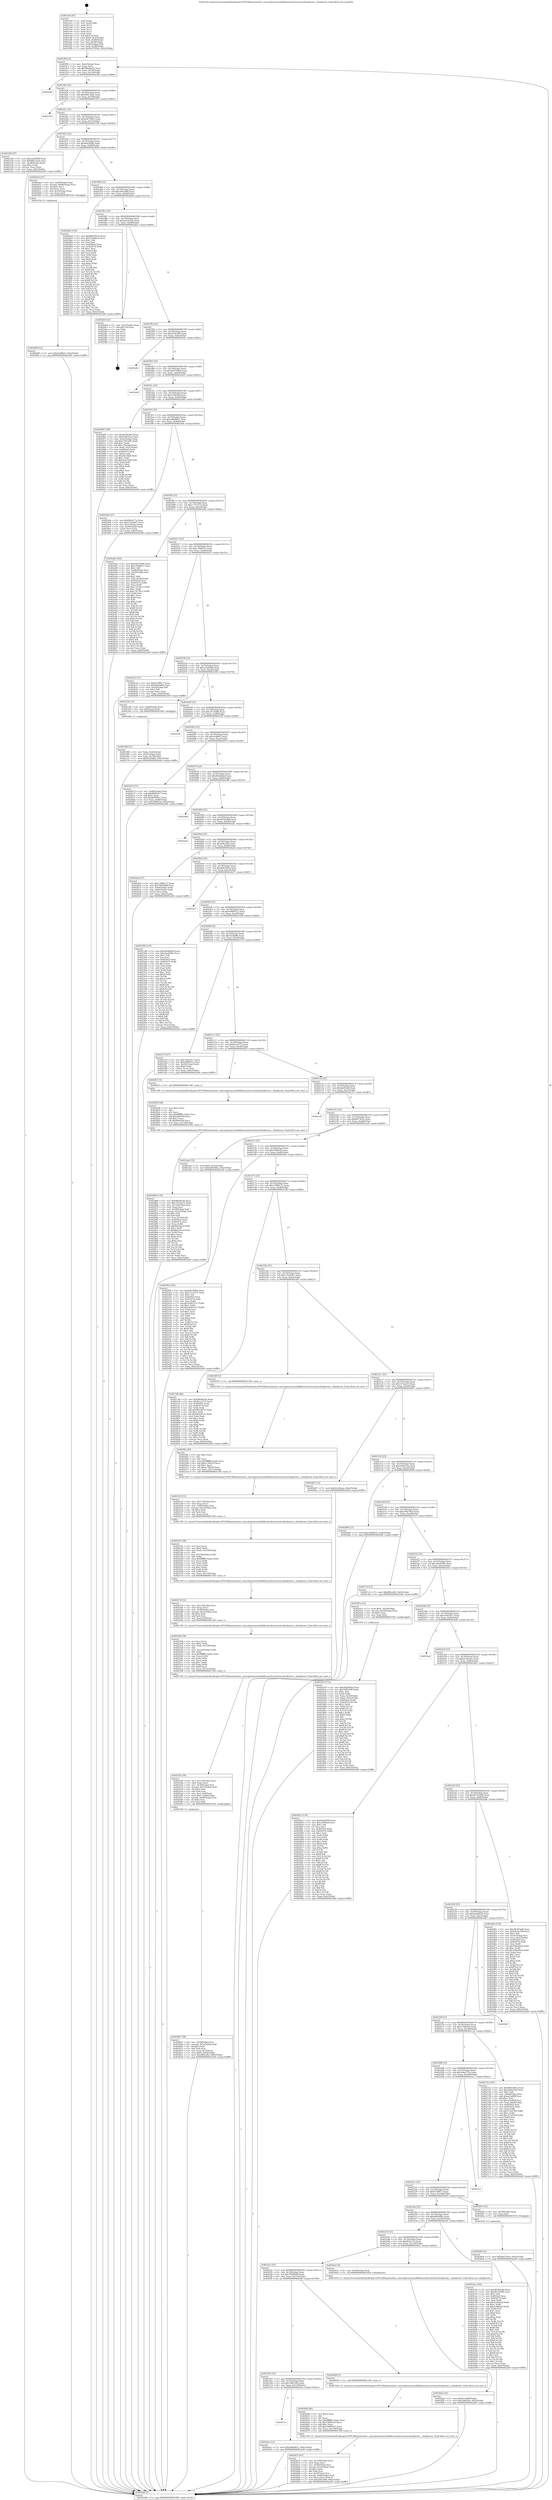 digraph "0x401ee0" {
  label = "0x401ee0 (/mnt/c/Users/mathe/Desktop/tcc/POCII/binaries/extr_emscriptensystemliblibcmuslsrctermioscfmakeraw.c_cfmakeraw_Final-ollvm.out::main(0))"
  labelloc = "t"
  node[shape=record]

  Entry [label="",width=0.3,height=0.3,shape=circle,fillcolor=black,style=filled]
  "0x401f0f" [label="{
     0x401f0f [23]\l
     | [instrs]\l
     &nbsp;&nbsp;0x401f0f \<+3\>: mov -0x6c(%rbp),%eax\l
     &nbsp;&nbsp;0x401f12 \<+2\>: mov %eax,%ecx\l
     &nbsp;&nbsp;0x401f14 \<+6\>: sub $0x98ebbc0a,%ecx\l
     &nbsp;&nbsp;0x401f1a \<+3\>: mov %eax,-0x70(%rbp)\l
     &nbsp;&nbsp;0x401f1d \<+3\>: mov %ecx,-0x74(%rbp)\l
     &nbsp;&nbsp;0x401f20 \<+6\>: je 0000000000402e48 \<main+0xf68\>\l
  }"]
  "0x402e48" [label="{
     0x402e48\l
  }", style=dashed]
  "0x401f26" [label="{
     0x401f26 [22]\l
     | [instrs]\l
     &nbsp;&nbsp;0x401f26 \<+5\>: jmp 0000000000401f2b \<main+0x4b\>\l
     &nbsp;&nbsp;0x401f2b \<+3\>: mov -0x70(%rbp),%eax\l
     &nbsp;&nbsp;0x401f2e \<+5\>: sub $0x99b1cb2b,%eax\l
     &nbsp;&nbsp;0x401f33 \<+3\>: mov %eax,-0x78(%rbp)\l
     &nbsp;&nbsp;0x401f36 \<+6\>: je 0000000000402343 \<main+0x463\>\l
  }"]
  Exit [label="",width=0.3,height=0.3,shape=circle,fillcolor=black,style=filled,peripheries=2]
  "0x402343" [label="{
     0x402343\l
  }", style=dashed]
  "0x401f3c" [label="{
     0x401f3c [22]\l
     | [instrs]\l
     &nbsp;&nbsp;0x401f3c \<+5\>: jmp 0000000000401f41 \<main+0x61\>\l
     &nbsp;&nbsp;0x401f41 \<+3\>: mov -0x70(%rbp),%eax\l
     &nbsp;&nbsp;0x401f44 \<+5\>: sub $0x9c6795b2,%eax\l
     &nbsp;&nbsp;0x401f49 \<+3\>: mov %eax,-0x7c(%rbp)\l
     &nbsp;&nbsp;0x401f4c \<+6\>: je 0000000000402328 \<main+0x448\>\l
  }"]
  "0x402b9f" [label="{
     0x402b9f [12]\l
     | [instrs]\l
     &nbsp;&nbsp;0x402b9f \<+7\>: movl $0xfb973b5a,-0x6c(%rbp)\l
     &nbsp;&nbsp;0x402ba6 \<+5\>: jmp 0000000000402ed9 \<main+0xff9\>\l
  }"]
  "0x402328" [label="{
     0x402328 [27]\l
     | [instrs]\l
     &nbsp;&nbsp;0x402328 \<+5\>: mov $0xca2d6589,%eax\l
     &nbsp;&nbsp;0x40232d \<+5\>: mov $0x99b1cb2b,%ecx\l
     &nbsp;&nbsp;0x402332 \<+3\>: mov -0x38(%rbp),%edx\l
     &nbsp;&nbsp;0x402335 \<+3\>: cmp $0x2,%edx\l
     &nbsp;&nbsp;0x402338 \<+3\>: cmovne %ecx,%eax\l
     &nbsp;&nbsp;0x40233b \<+3\>: mov %eax,-0x6c(%rbp)\l
     &nbsp;&nbsp;0x40233e \<+5\>: jmp 0000000000402ed9 \<main+0xff9\>\l
  }"]
  "0x401f52" [label="{
     0x401f52 [22]\l
     | [instrs]\l
     &nbsp;&nbsp;0x401f52 \<+5\>: jmp 0000000000401f57 \<main+0x77\>\l
     &nbsp;&nbsp;0x401f57 \<+3\>: mov -0x70(%rbp),%eax\l
     &nbsp;&nbsp;0x401f5a \<+5\>: sub $0x9da5bf6b,%eax\l
     &nbsp;&nbsp;0x401f5f \<+3\>: mov %eax,-0x80(%rbp)\l
     &nbsp;&nbsp;0x401f62 \<+6\>: je 0000000000402b4d \<main+0xc6d\>\l
  }"]
  "0x402ed9" [label="{
     0x402ed9 [5]\l
     | [instrs]\l
     &nbsp;&nbsp;0x402ed9 \<+5\>: jmp 0000000000401f0f \<main+0x2f\>\l
  }"]
  "0x401ee0" [label="{
     0x401ee0 [47]\l
     | [instrs]\l
     &nbsp;&nbsp;0x401ee0 \<+1\>: push %rbp\l
     &nbsp;&nbsp;0x401ee1 \<+3\>: mov %rsp,%rbp\l
     &nbsp;&nbsp;0x401ee4 \<+2\>: push %r15\l
     &nbsp;&nbsp;0x401ee6 \<+2\>: push %r14\l
     &nbsp;&nbsp;0x401ee8 \<+2\>: push %r13\l
     &nbsp;&nbsp;0x401eea \<+2\>: push %r12\l
     &nbsp;&nbsp;0x401eec \<+1\>: push %rbx\l
     &nbsp;&nbsp;0x401eed \<+7\>: sub $0x118,%rsp\l
     &nbsp;&nbsp;0x401ef4 \<+7\>: movl $0x0,-0x3c(%rbp)\l
     &nbsp;&nbsp;0x401efb \<+3\>: mov %edi,-0x40(%rbp)\l
     &nbsp;&nbsp;0x401efe \<+4\>: mov %rsi,-0x48(%rbp)\l
     &nbsp;&nbsp;0x401f02 \<+3\>: mov -0x40(%rbp),%edi\l
     &nbsp;&nbsp;0x401f05 \<+3\>: mov %edi,-0x38(%rbp)\l
     &nbsp;&nbsp;0x401f08 \<+7\>: movl $0x9c6795b2,-0x6c(%rbp)\l
  }"]
  "0x402b68" [label="{
     0x402b68 [12]\l
     | [instrs]\l
     &nbsp;&nbsp;0x402b68 \<+7\>: movl $0xcfcdf8a5,-0x6c(%rbp)\l
     &nbsp;&nbsp;0x402b6f \<+5\>: jmp 0000000000402ed9 \<main+0xff9\>\l
  }"]
  "0x402b4d" [label="{
     0x402b4d [27]\l
     | [instrs]\l
     &nbsp;&nbsp;0x402b4d \<+4\>: mov -0x58(%rbp),%rax\l
     &nbsp;&nbsp;0x402b51 \<+4\>: movslq -0x68(%rbp),%rcx\l
     &nbsp;&nbsp;0x402b55 \<+4\>: shl $0x5,%rcx\l
     &nbsp;&nbsp;0x402b59 \<+3\>: add %rcx,%rax\l
     &nbsp;&nbsp;0x402b5c \<+4\>: mov 0x10(%rax),%rax\l
     &nbsp;&nbsp;0x402b60 \<+3\>: mov %rax,%rdi\l
     &nbsp;&nbsp;0x402b63 \<+5\>: call 0000000000401030 \<free@plt\>\l
     | [calls]\l
     &nbsp;&nbsp;0x401030 \{1\} (unknown)\l
  }"]
  "0x401f68" [label="{
     0x401f68 [25]\l
     | [instrs]\l
     &nbsp;&nbsp;0x401f68 \<+5\>: jmp 0000000000401f6d \<main+0x8d\>\l
     &nbsp;&nbsp;0x401f6d \<+3\>: mov -0x70(%rbp),%eax\l
     &nbsp;&nbsp;0x401f70 \<+5\>: sub $0xa44cef49,%eax\l
     &nbsp;&nbsp;0x401f75 \<+6\>: mov %eax,-0x84(%rbp)\l
     &nbsp;&nbsp;0x401f7b \<+6\>: je 00000000004026a4 \<main+0x7c4\>\l
  }"]
  "0x4029eb" [label="{
     0x4029eb [19]\l
     | [instrs]\l
     &nbsp;&nbsp;0x4029eb \<+7\>: movl $0x0,-0x68(%rbp)\l
     &nbsp;&nbsp;0x4029f2 \<+7\>: movl $0x20805ab,-0x6c(%rbp)\l
     &nbsp;&nbsp;0x4029f9 \<+5\>: jmp 0000000000402ed9 \<main+0xff9\>\l
  }"]
  "0x4026a4" [label="{
     0x4026a4 [134]\l
     | [instrs]\l
     &nbsp;&nbsp;0x4026a4 \<+5\>: mov $0xdb61963a,%eax\l
     &nbsp;&nbsp;0x4026a9 \<+5\>: mov $0x57a96ecd,%ecx\l
     &nbsp;&nbsp;0x4026ae \<+2\>: mov $0x1,%dl\l
     &nbsp;&nbsp;0x4026b0 \<+2\>: xor %esi,%esi\l
     &nbsp;&nbsp;0x4026b2 \<+7\>: mov 0x4050c0,%edi\l
     &nbsp;&nbsp;0x4026b9 \<+8\>: mov 0x405074,%r8d\l
     &nbsp;&nbsp;0x4026c1 \<+3\>: sub $0x1,%esi\l
     &nbsp;&nbsp;0x4026c4 \<+3\>: mov %edi,%r9d\l
     &nbsp;&nbsp;0x4026c7 \<+3\>: add %esi,%r9d\l
     &nbsp;&nbsp;0x4026ca \<+4\>: imul %r9d,%edi\l
     &nbsp;&nbsp;0x4026ce \<+3\>: and $0x1,%edi\l
     &nbsp;&nbsp;0x4026d1 \<+3\>: cmp $0x0,%edi\l
     &nbsp;&nbsp;0x4026d4 \<+4\>: sete %r10b\l
     &nbsp;&nbsp;0x4026d8 \<+4\>: cmp $0xa,%r8d\l
     &nbsp;&nbsp;0x4026dc \<+4\>: setl %r11b\l
     &nbsp;&nbsp;0x4026e0 \<+3\>: mov %r10b,%bl\l
     &nbsp;&nbsp;0x4026e3 \<+3\>: xor $0xff,%bl\l
     &nbsp;&nbsp;0x4026e6 \<+3\>: mov %r11b,%r14b\l
     &nbsp;&nbsp;0x4026e9 \<+4\>: xor $0xff,%r14b\l
     &nbsp;&nbsp;0x4026ed \<+3\>: xor $0x1,%dl\l
     &nbsp;&nbsp;0x4026f0 \<+3\>: mov %bl,%r15b\l
     &nbsp;&nbsp;0x4026f3 \<+4\>: and $0xff,%r15b\l
     &nbsp;&nbsp;0x4026f7 \<+3\>: and %dl,%r10b\l
     &nbsp;&nbsp;0x4026fa \<+3\>: mov %r14b,%r12b\l
     &nbsp;&nbsp;0x4026fd \<+4\>: and $0xff,%r12b\l
     &nbsp;&nbsp;0x402701 \<+3\>: and %dl,%r11b\l
     &nbsp;&nbsp;0x402704 \<+3\>: or %r10b,%r15b\l
     &nbsp;&nbsp;0x402707 \<+3\>: or %r11b,%r12b\l
     &nbsp;&nbsp;0x40270a \<+3\>: xor %r12b,%r15b\l
     &nbsp;&nbsp;0x40270d \<+3\>: or %r14b,%bl\l
     &nbsp;&nbsp;0x402710 \<+3\>: xor $0xff,%bl\l
     &nbsp;&nbsp;0x402713 \<+3\>: or $0x1,%dl\l
     &nbsp;&nbsp;0x402716 \<+2\>: and %dl,%bl\l
     &nbsp;&nbsp;0x402718 \<+3\>: or %bl,%r15b\l
     &nbsp;&nbsp;0x40271b \<+4\>: test $0x1,%r15b\l
     &nbsp;&nbsp;0x40271f \<+3\>: cmovne %ecx,%eax\l
     &nbsp;&nbsp;0x402722 \<+3\>: mov %eax,-0x6c(%rbp)\l
     &nbsp;&nbsp;0x402725 \<+5\>: jmp 0000000000402ed9 \<main+0xff9\>\l
  }"]
  "0x401f81" [label="{
     0x401f81 [25]\l
     | [instrs]\l
     &nbsp;&nbsp;0x401f81 \<+5\>: jmp 0000000000401f86 \<main+0xa6\>\l
     &nbsp;&nbsp;0x401f86 \<+3\>: mov -0x70(%rbp),%eax\l
     &nbsp;&nbsp;0x401f89 \<+5\>: sub $0xa81dc258,%eax\l
     &nbsp;&nbsp;0x401f8e \<+6\>: mov %eax,-0x88(%rbp)\l
     &nbsp;&nbsp;0x401f94 \<+6\>: je 0000000000402de4 \<main+0xf04\>\l
  }"]
  "0x402860" [label="{
     0x402860 [119]\l
     | [instrs]\l
     &nbsp;&nbsp;0x402860 \<+5\>: mov $0x98ebbc0a,%ecx\l
     &nbsp;&nbsp;0x402865 \<+5\>: mov $0x167eda35,%edx\l
     &nbsp;&nbsp;0x40286a \<+6\>: mov -0x134(%rbp),%esi\l
     &nbsp;&nbsp;0x402870 \<+3\>: imul %eax,%esi\l
     &nbsp;&nbsp;0x402873 \<+4\>: mov -0x58(%rbp),%rdi\l
     &nbsp;&nbsp;0x402877 \<+4\>: movslq -0x5c(%rbp),%r8\l
     &nbsp;&nbsp;0x40287b \<+4\>: shl $0x5,%r8\l
     &nbsp;&nbsp;0x40287f \<+3\>: add %r8,%rdi\l
     &nbsp;&nbsp;0x402882 \<+3\>: mov %esi,0x18(%rdi)\l
     &nbsp;&nbsp;0x402885 \<+7\>: mov 0x4050c0,%eax\l
     &nbsp;&nbsp;0x40288c \<+7\>: mov 0x405074,%esi\l
     &nbsp;&nbsp;0x402893 \<+3\>: mov %eax,%r9d\l
     &nbsp;&nbsp;0x402896 \<+7\>: add $0x8d22decf,%r9d\l
     &nbsp;&nbsp;0x40289d \<+4\>: sub $0x1,%r9d\l
     &nbsp;&nbsp;0x4028a1 \<+7\>: sub $0x8d22decf,%r9d\l
     &nbsp;&nbsp;0x4028a8 \<+4\>: imul %r9d,%eax\l
     &nbsp;&nbsp;0x4028ac \<+3\>: and $0x1,%eax\l
     &nbsp;&nbsp;0x4028af \<+3\>: cmp $0x0,%eax\l
     &nbsp;&nbsp;0x4028b2 \<+4\>: sete %r10b\l
     &nbsp;&nbsp;0x4028b6 \<+3\>: cmp $0xa,%esi\l
     &nbsp;&nbsp;0x4028b9 \<+4\>: setl %r11b\l
     &nbsp;&nbsp;0x4028bd \<+3\>: mov %r10b,%bl\l
     &nbsp;&nbsp;0x4028c0 \<+3\>: and %r11b,%bl\l
     &nbsp;&nbsp;0x4028c3 \<+3\>: xor %r11b,%r10b\l
     &nbsp;&nbsp;0x4028c6 \<+3\>: or %r10b,%bl\l
     &nbsp;&nbsp;0x4028c9 \<+3\>: test $0x1,%bl\l
     &nbsp;&nbsp;0x4028cc \<+3\>: cmovne %edx,%ecx\l
     &nbsp;&nbsp;0x4028cf \<+3\>: mov %ecx,-0x6c(%rbp)\l
     &nbsp;&nbsp;0x4028d2 \<+5\>: jmp 0000000000402ed9 \<main+0xff9\>\l
  }"]
  "0x402de4" [label="{
     0x402de4 [21]\l
     | [instrs]\l
     &nbsp;&nbsp;0x402de4 \<+3\>: mov -0x2c(%rbp),%eax\l
     &nbsp;&nbsp;0x402de7 \<+7\>: add $0x118,%rsp\l
     &nbsp;&nbsp;0x402dee \<+1\>: pop %rbx\l
     &nbsp;&nbsp;0x402def \<+2\>: pop %r12\l
     &nbsp;&nbsp;0x402df1 \<+2\>: pop %r13\l
     &nbsp;&nbsp;0x402df3 \<+2\>: pop %r14\l
     &nbsp;&nbsp;0x402df5 \<+2\>: pop %r15\l
     &nbsp;&nbsp;0x402df7 \<+1\>: pop %rbp\l
     &nbsp;&nbsp;0x402df8 \<+1\>: ret\l
  }"]
  "0x401f9a" [label="{
     0x401f9a [25]\l
     | [instrs]\l
     &nbsp;&nbsp;0x401f9a \<+5\>: jmp 0000000000401f9f \<main+0xbf\>\l
     &nbsp;&nbsp;0x401f9f \<+3\>: mov -0x70(%rbp),%eax\l
     &nbsp;&nbsp;0x401fa2 \<+5\>: sub $0xb03fe509,%eax\l
     &nbsp;&nbsp;0x401fa7 \<+6\>: mov %eax,-0x8c(%rbp)\l
     &nbsp;&nbsp;0x401fad \<+6\>: je 0000000000402e9c \<main+0xfbc\>\l
  }"]
  "0x402838" [label="{
     0x402838 [40]\l
     | [instrs]\l
     &nbsp;&nbsp;0x402838 \<+5\>: mov $0x2,%ecx\l
     &nbsp;&nbsp;0x40283d \<+1\>: cltd\l
     &nbsp;&nbsp;0x40283e \<+2\>: idiv %ecx\l
     &nbsp;&nbsp;0x402840 \<+6\>: imul $0xfffffffe,%edx,%ecx\l
     &nbsp;&nbsp;0x402846 \<+6\>: add $0x49e93bf,%ecx\l
     &nbsp;&nbsp;0x40284c \<+3\>: add $0x1,%ecx\l
     &nbsp;&nbsp;0x40284f \<+6\>: sub $0x49e93bf,%ecx\l
     &nbsp;&nbsp;0x402855 \<+6\>: mov %ecx,-0x134(%rbp)\l
     &nbsp;&nbsp;0x40285b \<+5\>: call 0000000000401160 \<next_i\>\l
     | [calls]\l
     &nbsp;&nbsp;0x401160 \{1\} (/mnt/c/Users/mathe/Desktop/tcc/POCII/binaries/extr_emscriptensystemliblibcmuslsrctermioscfmakeraw.c_cfmakeraw_Final-ollvm.out::next_i)\l
  }"]
  "0x402e9c" [label="{
     0x402e9c\l
  }", style=dashed]
  "0x401fb3" [label="{
     0x401fb3 [25]\l
     | [instrs]\l
     &nbsp;&nbsp;0x401fb3 \<+5\>: jmp 0000000000401fb8 \<main+0xd8\>\l
     &nbsp;&nbsp;0x401fb8 \<+3\>: mov -0x70(%rbp),%eax\l
     &nbsp;&nbsp;0x401fbb \<+5\>: sub $0xb4079494,%eax\l
     &nbsp;&nbsp;0x401fc0 \<+6\>: mov %eax,-0x90(%rbp)\l
     &nbsp;&nbsp;0x401fc6 \<+6\>: je 0000000000402eb5 \<main+0xfd5\>\l
  }"]
  "0x402675" [label="{
     0x402675 [47]\l
     | [instrs]\l
     &nbsp;&nbsp;0x402675 \<+6\>: mov -0x130(%rbp),%ecx\l
     &nbsp;&nbsp;0x40267b \<+3\>: imul %eax,%ecx\l
     &nbsp;&nbsp;0x40267e \<+4\>: mov -0x58(%rbp),%rsi\l
     &nbsp;&nbsp;0x402682 \<+4\>: movslq -0x5c(%rbp),%rdi\l
     &nbsp;&nbsp;0x402686 \<+4\>: shl $0x5,%rdi\l
     &nbsp;&nbsp;0x40268a \<+3\>: add %rdi,%rsi\l
     &nbsp;&nbsp;0x40268d \<+4\>: mov 0x10(%rsi),%rsi\l
     &nbsp;&nbsp;0x402691 \<+4\>: movslq -0x64(%rbp),%rdi\l
     &nbsp;&nbsp;0x402695 \<+3\>: mov %ecx,(%rsi,%rdi,4)\l
     &nbsp;&nbsp;0x402698 \<+7\>: movl $0xa44cef49,-0x6c(%rbp)\l
     &nbsp;&nbsp;0x40269f \<+5\>: jmp 0000000000402ed9 \<main+0xff9\>\l
  }"]
  "0x402eb5" [label="{
     0x402eb5\l
  }", style=dashed]
  "0x401fcc" [label="{
     0x401fcc [25]\l
     | [instrs]\l
     &nbsp;&nbsp;0x401fcc \<+5\>: jmp 0000000000401fd1 \<main+0xf1\>\l
     &nbsp;&nbsp;0x401fd1 \<+3\>: mov -0x70(%rbp),%eax\l
     &nbsp;&nbsp;0x401fd4 \<+5\>: sub $0xc54f54ef,%eax\l
     &nbsp;&nbsp;0x401fd9 \<+6\>: mov %eax,-0x94(%rbp)\l
     &nbsp;&nbsp;0x401fdf \<+6\>: je 0000000000402969 \<main+0xa89\>\l
  }"]
  "0x40264d" [label="{
     0x40264d [40]\l
     | [instrs]\l
     &nbsp;&nbsp;0x40264d \<+5\>: mov $0x2,%ecx\l
     &nbsp;&nbsp;0x402652 \<+1\>: cltd\l
     &nbsp;&nbsp;0x402653 \<+2\>: idiv %ecx\l
     &nbsp;&nbsp;0x402655 \<+6\>: imul $0xfffffffe,%edx,%ecx\l
     &nbsp;&nbsp;0x40265b \<+6\>: sub $0x55806c03,%ecx\l
     &nbsp;&nbsp;0x402661 \<+3\>: add $0x1,%ecx\l
     &nbsp;&nbsp;0x402664 \<+6\>: add $0x55806c03,%ecx\l
     &nbsp;&nbsp;0x40266a \<+6\>: mov %ecx,-0x130(%rbp)\l
     &nbsp;&nbsp;0x402670 \<+5\>: call 0000000000401160 \<next_i\>\l
     | [calls]\l
     &nbsp;&nbsp;0x401160 \{1\} (/mnt/c/Users/mathe/Desktop/tcc/POCII/binaries/extr_emscriptensystemliblibcmuslsrctermioscfmakeraw.c_cfmakeraw_Final-ollvm.out::next_i)\l
  }"]
  "0x402969" [label="{
     0x402969 [109]\l
     | [instrs]\l
     &nbsp;&nbsp;0x402969 \<+5\>: mov $0xb03fe509,%eax\l
     &nbsp;&nbsp;0x40296e \<+5\>: mov $0x204b35ce,%ecx\l
     &nbsp;&nbsp;0x402973 \<+3\>: mov -0x5c(%rbp),%edx\l
     &nbsp;&nbsp;0x402976 \<+6\>: add $0xc74b3afb,%edx\l
     &nbsp;&nbsp;0x40297c \<+3\>: add $0x1,%edx\l
     &nbsp;&nbsp;0x40297f \<+6\>: sub $0xc74b3afb,%edx\l
     &nbsp;&nbsp;0x402985 \<+3\>: mov %edx,-0x5c(%rbp)\l
     &nbsp;&nbsp;0x402988 \<+7\>: mov 0x4050c0,%edx\l
     &nbsp;&nbsp;0x40298f \<+7\>: mov 0x405074,%esi\l
     &nbsp;&nbsp;0x402996 \<+2\>: mov %edx,%edi\l
     &nbsp;&nbsp;0x402998 \<+6\>: sub $0xe4ce5bdf,%edi\l
     &nbsp;&nbsp;0x40299e \<+3\>: sub $0x1,%edi\l
     &nbsp;&nbsp;0x4029a1 \<+6\>: add $0xe4ce5bdf,%edi\l
     &nbsp;&nbsp;0x4029a7 \<+3\>: imul %edi,%edx\l
     &nbsp;&nbsp;0x4029aa \<+3\>: and $0x1,%edx\l
     &nbsp;&nbsp;0x4029ad \<+3\>: cmp $0x0,%edx\l
     &nbsp;&nbsp;0x4029b0 \<+4\>: sete %r8b\l
     &nbsp;&nbsp;0x4029b4 \<+3\>: cmp $0xa,%esi\l
     &nbsp;&nbsp;0x4029b7 \<+4\>: setl %r9b\l
     &nbsp;&nbsp;0x4029bb \<+3\>: mov %r8b,%r10b\l
     &nbsp;&nbsp;0x4029be \<+3\>: and %r9b,%r10b\l
     &nbsp;&nbsp;0x4029c1 \<+3\>: xor %r9b,%r8b\l
     &nbsp;&nbsp;0x4029c4 \<+3\>: or %r8b,%r10b\l
     &nbsp;&nbsp;0x4029c7 \<+4\>: test $0x1,%r10b\l
     &nbsp;&nbsp;0x4029cb \<+3\>: cmovne %ecx,%eax\l
     &nbsp;&nbsp;0x4029ce \<+3\>: mov %eax,-0x6c(%rbp)\l
     &nbsp;&nbsp;0x4029d1 \<+5\>: jmp 0000000000402ed9 \<main+0xff9\>\l
  }"]
  "0x401fe5" [label="{
     0x401fe5 [25]\l
     | [instrs]\l
     &nbsp;&nbsp;0x401fe5 \<+5\>: jmp 0000000000401fea \<main+0x10a\>\l
     &nbsp;&nbsp;0x401fea \<+3\>: mov -0x70(%rbp),%eax\l
     &nbsp;&nbsp;0x401fed \<+5\>: sub $0xc66d9031,%eax\l
     &nbsp;&nbsp;0x401ff2 \<+6\>: mov %eax,-0x98(%rbp)\l
     &nbsp;&nbsp;0x401ff8 \<+6\>: je 00000000004024da \<main+0x5fa\>\l
  }"]
  "0x402607" [label="{
     0x402607 [38]\l
     | [instrs]\l
     &nbsp;&nbsp;0x402607 \<+4\>: mov -0x58(%rbp),%rsi\l
     &nbsp;&nbsp;0x40260b \<+4\>: movslq -0x5c(%rbp),%rdi\l
     &nbsp;&nbsp;0x40260f \<+4\>: shl $0x5,%rdi\l
     &nbsp;&nbsp;0x402613 \<+3\>: add %rdi,%rsi\l
     &nbsp;&nbsp;0x402616 \<+4\>: mov %rax,0x10(%rsi)\l
     &nbsp;&nbsp;0x40261a \<+7\>: movl $0x0,-0x64(%rbp)\l
     &nbsp;&nbsp;0x402621 \<+7\>: movl $0xd96cc6fc,-0x6c(%rbp)\l
     &nbsp;&nbsp;0x402628 \<+5\>: jmp 0000000000402ed9 \<main+0xff9\>\l
  }"]
  "0x4024da" [label="{
     0x4024da [27]\l
     | [instrs]\l
     &nbsp;&nbsp;0x4024da \<+5\>: mov $0x6fc6c17a,%eax\l
     &nbsp;&nbsp;0x4024df \<+5\>: mov $0x155e4a97,%ecx\l
     &nbsp;&nbsp;0x4024e4 \<+3\>: mov -0x5c(%rbp),%edx\l
     &nbsp;&nbsp;0x4024e7 \<+3\>: cmp -0x50(%rbp),%edx\l
     &nbsp;&nbsp;0x4024ea \<+3\>: cmovl %ecx,%eax\l
     &nbsp;&nbsp;0x4024ed \<+3\>: mov %eax,-0x6c(%rbp)\l
     &nbsp;&nbsp;0x4024f0 \<+5\>: jmp 0000000000402ed9 \<main+0xff9\>\l
  }"]
  "0x401ffe" [label="{
     0x401ffe [25]\l
     | [instrs]\l
     &nbsp;&nbsp;0x401ffe \<+5\>: jmp 0000000000402003 \<main+0x123\>\l
     &nbsp;&nbsp;0x402003 \<+3\>: mov -0x70(%rbp),%eax\l
     &nbsp;&nbsp;0x402006 \<+5\>: sub $0xc7315572,%eax\l
     &nbsp;&nbsp;0x40200b \<+6\>: mov %eax,-0x9c(%rbp)\l
     &nbsp;&nbsp;0x402011 \<+6\>: je 0000000000402a8e \<main+0xbae\>\l
  }"]
  "0x4025d5" [label="{
     0x4025d5 [50]\l
     | [instrs]\l
     &nbsp;&nbsp;0x4025d5 \<+6\>: mov -0x12c(%rbp),%ecx\l
     &nbsp;&nbsp;0x4025db \<+3\>: imul %eax,%ecx\l
     &nbsp;&nbsp;0x4025de \<+4\>: mov -0x58(%rbp),%rsi\l
     &nbsp;&nbsp;0x4025e2 \<+4\>: movslq -0x5c(%rbp),%rdi\l
     &nbsp;&nbsp;0x4025e6 \<+4\>: shl $0x5,%rdi\l
     &nbsp;&nbsp;0x4025ea \<+3\>: add %rdi,%rsi\l
     &nbsp;&nbsp;0x4025ed \<+3\>: mov %ecx,0x8(%rsi)\l
     &nbsp;&nbsp;0x4025f0 \<+7\>: movl $0x1,-0x60(%rbp)\l
     &nbsp;&nbsp;0x4025f7 \<+4\>: movslq -0x60(%rbp),%rsi\l
     &nbsp;&nbsp;0x4025fb \<+4\>: shl $0x2,%rsi\l
     &nbsp;&nbsp;0x4025ff \<+3\>: mov %rsi,%rdi\l
     &nbsp;&nbsp;0x402602 \<+5\>: call 0000000000401050 \<malloc@plt\>\l
     | [calls]\l
     &nbsp;&nbsp;0x401050 \{1\} (unknown)\l
  }"]
  "0x402a8e" [label="{
     0x402a8e [164]\l
     | [instrs]\l
     &nbsp;&nbsp;0x402a8e \<+5\>: mov $0xb4079494,%eax\l
     &nbsp;&nbsp;0x402a93 \<+5\>: mov $0xc7849b11,%ecx\l
     &nbsp;&nbsp;0x402a98 \<+2\>: mov $0x1,%dl\l
     &nbsp;&nbsp;0x402a9a \<+3\>: mov -0x68(%rbp),%esi\l
     &nbsp;&nbsp;0x402a9d \<+3\>: cmp -0x50(%rbp),%esi\l
     &nbsp;&nbsp;0x402aa0 \<+4\>: setl %dil\l
     &nbsp;&nbsp;0x402aa4 \<+4\>: and $0x1,%dil\l
     &nbsp;&nbsp;0x402aa8 \<+4\>: mov %dil,-0x2d(%rbp)\l
     &nbsp;&nbsp;0x402aac \<+7\>: mov 0x4050c0,%esi\l
     &nbsp;&nbsp;0x402ab3 \<+8\>: mov 0x405074,%r8d\l
     &nbsp;&nbsp;0x402abb \<+3\>: mov %esi,%r9d\l
     &nbsp;&nbsp;0x402abe \<+7\>: add $0xc7472bc3,%r9d\l
     &nbsp;&nbsp;0x402ac5 \<+4\>: sub $0x1,%r9d\l
     &nbsp;&nbsp;0x402ac9 \<+7\>: sub $0xc7472bc3,%r9d\l
     &nbsp;&nbsp;0x402ad0 \<+4\>: imul %r9d,%esi\l
     &nbsp;&nbsp;0x402ad4 \<+3\>: and $0x1,%esi\l
     &nbsp;&nbsp;0x402ad7 \<+3\>: cmp $0x0,%esi\l
     &nbsp;&nbsp;0x402ada \<+4\>: sete %dil\l
     &nbsp;&nbsp;0x402ade \<+4\>: cmp $0xa,%r8d\l
     &nbsp;&nbsp;0x402ae2 \<+4\>: setl %r10b\l
     &nbsp;&nbsp;0x402ae6 \<+3\>: mov %dil,%r11b\l
     &nbsp;&nbsp;0x402ae9 \<+4\>: xor $0xff,%r11b\l
     &nbsp;&nbsp;0x402aed \<+3\>: mov %r10b,%bl\l
     &nbsp;&nbsp;0x402af0 \<+3\>: xor $0xff,%bl\l
     &nbsp;&nbsp;0x402af3 \<+3\>: xor $0x0,%dl\l
     &nbsp;&nbsp;0x402af6 \<+3\>: mov %r11b,%r14b\l
     &nbsp;&nbsp;0x402af9 \<+4\>: and $0x0,%r14b\l
     &nbsp;&nbsp;0x402afd \<+3\>: and %dl,%dil\l
     &nbsp;&nbsp;0x402b00 \<+3\>: mov %bl,%r15b\l
     &nbsp;&nbsp;0x402b03 \<+4\>: and $0x0,%r15b\l
     &nbsp;&nbsp;0x402b07 \<+3\>: and %dl,%r10b\l
     &nbsp;&nbsp;0x402b0a \<+3\>: or %dil,%r14b\l
     &nbsp;&nbsp;0x402b0d \<+3\>: or %r10b,%r15b\l
     &nbsp;&nbsp;0x402b10 \<+3\>: xor %r15b,%r14b\l
     &nbsp;&nbsp;0x402b13 \<+3\>: or %bl,%r11b\l
     &nbsp;&nbsp;0x402b16 \<+4\>: xor $0xff,%r11b\l
     &nbsp;&nbsp;0x402b1a \<+3\>: or $0x0,%dl\l
     &nbsp;&nbsp;0x402b1d \<+3\>: and %dl,%r11b\l
     &nbsp;&nbsp;0x402b20 \<+3\>: or %r11b,%r14b\l
     &nbsp;&nbsp;0x402b23 \<+4\>: test $0x1,%r14b\l
     &nbsp;&nbsp;0x402b27 \<+3\>: cmovne %ecx,%eax\l
     &nbsp;&nbsp;0x402b2a \<+3\>: mov %eax,-0x6c(%rbp)\l
     &nbsp;&nbsp;0x402b2d \<+5\>: jmp 0000000000402ed9 \<main+0xff9\>\l
  }"]
  "0x402017" [label="{
     0x402017 [25]\l
     | [instrs]\l
     &nbsp;&nbsp;0x402017 \<+5\>: jmp 000000000040201c \<main+0x13c\>\l
     &nbsp;&nbsp;0x40201c \<+3\>: mov -0x70(%rbp),%eax\l
     &nbsp;&nbsp;0x40201f \<+5\>: sub $0xc7849b11,%eax\l
     &nbsp;&nbsp;0x402024 \<+6\>: mov %eax,-0xa0(%rbp)\l
     &nbsp;&nbsp;0x40202a \<+6\>: je 0000000000402b32 \<main+0xc52\>\l
  }"]
  "0x40259b" [label="{
     0x40259b [58]\l
     | [instrs]\l
     &nbsp;&nbsp;0x40259b \<+2\>: xor %ecx,%ecx\l
     &nbsp;&nbsp;0x40259d \<+5\>: mov $0x2,%edx\l
     &nbsp;&nbsp;0x4025a2 \<+6\>: mov %edx,-0x128(%rbp)\l
     &nbsp;&nbsp;0x4025a8 \<+1\>: cltd\l
     &nbsp;&nbsp;0x4025a9 \<+7\>: mov -0x128(%rbp),%r8d\l
     &nbsp;&nbsp;0x4025b0 \<+3\>: idiv %r8d\l
     &nbsp;&nbsp;0x4025b3 \<+6\>: imul $0xfffffffe,%edx,%edx\l
     &nbsp;&nbsp;0x4025b9 \<+3\>: mov %ecx,%r9d\l
     &nbsp;&nbsp;0x4025bc \<+3\>: sub %edx,%r9d\l
     &nbsp;&nbsp;0x4025bf \<+2\>: mov %ecx,%edx\l
     &nbsp;&nbsp;0x4025c1 \<+3\>: sub $0x1,%edx\l
     &nbsp;&nbsp;0x4025c4 \<+3\>: add %edx,%r9d\l
     &nbsp;&nbsp;0x4025c7 \<+3\>: sub %r9d,%ecx\l
     &nbsp;&nbsp;0x4025ca \<+6\>: mov %ecx,-0x12c(%rbp)\l
     &nbsp;&nbsp;0x4025d0 \<+5\>: call 0000000000401160 \<next_i\>\l
     | [calls]\l
     &nbsp;&nbsp;0x401160 \{1\} (/mnt/c/Users/mathe/Desktop/tcc/POCII/binaries/extr_emscriptensystemliblibcmuslsrctermioscfmakeraw.c_cfmakeraw_Final-ollvm.out::next_i)\l
  }"]
  "0x402b32" [label="{
     0x402b32 [27]\l
     | [instrs]\l
     &nbsp;&nbsp;0x402b32 \<+5\>: mov $0x615f8f17,%eax\l
     &nbsp;&nbsp;0x402b37 \<+5\>: mov $0x9da5bf6b,%ecx\l
     &nbsp;&nbsp;0x402b3c \<+3\>: mov -0x2d(%rbp),%dl\l
     &nbsp;&nbsp;0x402b3f \<+3\>: test $0x1,%dl\l
     &nbsp;&nbsp;0x402b42 \<+3\>: cmovne %ecx,%eax\l
     &nbsp;&nbsp;0x402b45 \<+3\>: mov %eax,-0x6c(%rbp)\l
     &nbsp;&nbsp;0x402b48 \<+5\>: jmp 0000000000402ed9 \<main+0xff9\>\l
  }"]
  "0x402030" [label="{
     0x402030 [25]\l
     | [instrs]\l
     &nbsp;&nbsp;0x402030 \<+5\>: jmp 0000000000402035 \<main+0x155\>\l
     &nbsp;&nbsp;0x402035 \<+3\>: mov -0x70(%rbp),%eax\l
     &nbsp;&nbsp;0x402038 \<+5\>: sub $0xca2d6589,%eax\l
     &nbsp;&nbsp;0x40203d \<+6\>: mov %eax,-0xa4(%rbp)\l
     &nbsp;&nbsp;0x402043 \<+6\>: je 000000000040235b \<main+0x47b\>\l
  }"]
  "0x40257b" [label="{
     0x40257b [32]\l
     | [instrs]\l
     &nbsp;&nbsp;0x40257b \<+6\>: mov -0x124(%rbp),%ecx\l
     &nbsp;&nbsp;0x402581 \<+3\>: imul %eax,%ecx\l
     &nbsp;&nbsp;0x402584 \<+4\>: mov -0x58(%rbp),%rsi\l
     &nbsp;&nbsp;0x402588 \<+4\>: movslq -0x5c(%rbp),%rdi\l
     &nbsp;&nbsp;0x40258c \<+4\>: shl $0x5,%rdi\l
     &nbsp;&nbsp;0x402590 \<+3\>: add %rdi,%rsi\l
     &nbsp;&nbsp;0x402593 \<+3\>: mov %ecx,0x4(%rsi)\l
     &nbsp;&nbsp;0x402596 \<+5\>: call 0000000000401160 \<next_i\>\l
     | [calls]\l
     &nbsp;&nbsp;0x401160 \{1\} (/mnt/c/Users/mathe/Desktop/tcc/POCII/binaries/extr_emscriptensystemliblibcmuslsrctermioscfmakeraw.c_cfmakeraw_Final-ollvm.out::next_i)\l
  }"]
  "0x40235b" [label="{
     0x40235b [13]\l
     | [instrs]\l
     &nbsp;&nbsp;0x40235b \<+4\>: mov -0x48(%rbp),%rax\l
     &nbsp;&nbsp;0x40235f \<+4\>: mov 0x8(%rax),%rdi\l
     &nbsp;&nbsp;0x402363 \<+5\>: call 0000000000401060 \<atoi@plt\>\l
     | [calls]\l
     &nbsp;&nbsp;0x401060 \{1\} (unknown)\l
  }"]
  "0x402049" [label="{
     0x402049 [25]\l
     | [instrs]\l
     &nbsp;&nbsp;0x402049 \<+5\>: jmp 000000000040204e \<main+0x16e\>\l
     &nbsp;&nbsp;0x40204e \<+3\>: mov -0x70(%rbp),%eax\l
     &nbsp;&nbsp;0x402051 \<+5\>: sub $0xcd17da88,%eax\l
     &nbsp;&nbsp;0x402056 \<+6\>: mov %eax,-0xa8(%rbp)\l
     &nbsp;&nbsp;0x40205c \<+6\>: je 0000000000402c9f \<main+0xdbf\>\l
  }"]
  "0x402368" [label="{
     0x402368 [21]\l
     | [instrs]\l
     &nbsp;&nbsp;0x402368 \<+3\>: mov %eax,-0x4c(%rbp)\l
     &nbsp;&nbsp;0x40236b \<+3\>: mov -0x4c(%rbp),%eax\l
     &nbsp;&nbsp;0x40236e \<+3\>: mov %eax,-0x34(%rbp)\l
     &nbsp;&nbsp;0x402371 \<+7\>: movl $0xf329af86,-0x6c(%rbp)\l
     &nbsp;&nbsp;0x402378 \<+5\>: jmp 0000000000402ed9 \<main+0xff9\>\l
  }"]
  "0x402541" [label="{
     0x402541 [58]\l
     | [instrs]\l
     &nbsp;&nbsp;0x402541 \<+2\>: xor %ecx,%ecx\l
     &nbsp;&nbsp;0x402543 \<+5\>: mov $0x2,%edx\l
     &nbsp;&nbsp;0x402548 \<+6\>: mov %edx,-0x120(%rbp)\l
     &nbsp;&nbsp;0x40254e \<+1\>: cltd\l
     &nbsp;&nbsp;0x40254f \<+7\>: mov -0x120(%rbp),%r8d\l
     &nbsp;&nbsp;0x402556 \<+3\>: idiv %r8d\l
     &nbsp;&nbsp;0x402559 \<+6\>: imul $0xfffffffe,%edx,%edx\l
     &nbsp;&nbsp;0x40255f \<+3\>: mov %ecx,%r9d\l
     &nbsp;&nbsp;0x402562 \<+3\>: sub %edx,%r9d\l
     &nbsp;&nbsp;0x402565 \<+2\>: mov %ecx,%edx\l
     &nbsp;&nbsp;0x402567 \<+3\>: sub $0x1,%edx\l
     &nbsp;&nbsp;0x40256a \<+3\>: add %edx,%r9d\l
     &nbsp;&nbsp;0x40256d \<+3\>: sub %r9d,%ecx\l
     &nbsp;&nbsp;0x402570 \<+6\>: mov %ecx,-0x124(%rbp)\l
     &nbsp;&nbsp;0x402576 \<+5\>: call 0000000000401160 \<next_i\>\l
     | [calls]\l
     &nbsp;&nbsp;0x401160 \{1\} (/mnt/c/Users/mathe/Desktop/tcc/POCII/binaries/extr_emscriptensystemliblibcmuslsrctermioscfmakeraw.c_cfmakeraw_Final-ollvm.out::next_i)\l
  }"]
  "0x402c9f" [label="{
     0x402c9f\l
  }", style=dashed]
  "0x402062" [label="{
     0x402062 [25]\l
     | [instrs]\l
     &nbsp;&nbsp;0x402062 \<+5\>: jmp 0000000000402067 \<main+0x187\>\l
     &nbsp;&nbsp;0x402067 \<+3\>: mov -0x70(%rbp),%eax\l
     &nbsp;&nbsp;0x40206a \<+5\>: sub $0xcfcdf8a5,%eax\l
     &nbsp;&nbsp;0x40206f \<+6\>: mov %eax,-0xac(%rbp)\l
     &nbsp;&nbsp;0x402075 \<+6\>: je 0000000000402b74 \<main+0xc94\>\l
  }"]
  "0x402522" [label="{
     0x402522 [31]\l
     | [instrs]\l
     &nbsp;&nbsp;0x402522 \<+6\>: mov -0x11c(%rbp),%ecx\l
     &nbsp;&nbsp;0x402528 \<+3\>: imul %eax,%ecx\l
     &nbsp;&nbsp;0x40252b \<+4\>: mov -0x58(%rbp),%rsi\l
     &nbsp;&nbsp;0x40252f \<+4\>: movslq -0x5c(%rbp),%rdi\l
     &nbsp;&nbsp;0x402533 \<+4\>: shl $0x5,%rdi\l
     &nbsp;&nbsp;0x402537 \<+3\>: add %rdi,%rsi\l
     &nbsp;&nbsp;0x40253a \<+2\>: mov %ecx,(%rsi)\l
     &nbsp;&nbsp;0x40253c \<+5\>: call 0000000000401160 \<next_i\>\l
     | [calls]\l
     &nbsp;&nbsp;0x401160 \{1\} (/mnt/c/Users/mathe/Desktop/tcc/POCII/binaries/extr_emscriptensystemliblibcmuslsrctermioscfmakeraw.c_cfmakeraw_Final-ollvm.out::next_i)\l
  }"]
  "0x402b74" [label="{
     0x402b74 [31]\l
     | [instrs]\l
     &nbsp;&nbsp;0x402b74 \<+3\>: mov -0x68(%rbp),%eax\l
     &nbsp;&nbsp;0x402b77 \<+5\>: sub $0xf9069da7,%eax\l
     &nbsp;&nbsp;0x402b7c \<+3\>: add $0x1,%eax\l
     &nbsp;&nbsp;0x402b7f \<+5\>: add $0xf9069da7,%eax\l
     &nbsp;&nbsp;0x402b84 \<+3\>: mov %eax,-0x68(%rbp)\l
     &nbsp;&nbsp;0x402b87 \<+7\>: movl $0x20805ab,-0x6c(%rbp)\l
     &nbsp;&nbsp;0x402b8e \<+5\>: jmp 0000000000402ed9 \<main+0xff9\>\l
  }"]
  "0x40207b" [label="{
     0x40207b [25]\l
     | [instrs]\l
     &nbsp;&nbsp;0x40207b \<+5\>: jmp 0000000000402080 \<main+0x1a0\>\l
     &nbsp;&nbsp;0x402080 \<+3\>: mov -0x70(%rbp),%eax\l
     &nbsp;&nbsp;0x402083 \<+5\>: sub $0xd4ebbbbd,%eax\l
     &nbsp;&nbsp;0x402088 \<+6\>: mov %eax,-0xb0(%rbp)\l
     &nbsp;&nbsp;0x40208e \<+6\>: je 0000000000402df9 \<main+0xf19\>\l
  }"]
  "0x4024fa" [label="{
     0x4024fa [40]\l
     | [instrs]\l
     &nbsp;&nbsp;0x4024fa \<+5\>: mov $0x2,%ecx\l
     &nbsp;&nbsp;0x4024ff \<+1\>: cltd\l
     &nbsp;&nbsp;0x402500 \<+2\>: idiv %ecx\l
     &nbsp;&nbsp;0x402502 \<+6\>: imul $0xfffffffe,%edx,%ecx\l
     &nbsp;&nbsp;0x402508 \<+6\>: add $0xec7f6220,%ecx\l
     &nbsp;&nbsp;0x40250e \<+3\>: add $0x1,%ecx\l
     &nbsp;&nbsp;0x402511 \<+6\>: sub $0xec7f6220,%ecx\l
     &nbsp;&nbsp;0x402517 \<+6\>: mov %ecx,-0x11c(%rbp)\l
     &nbsp;&nbsp;0x40251d \<+5\>: call 0000000000401160 \<next_i\>\l
     | [calls]\l
     &nbsp;&nbsp;0x401160 \{1\} (/mnt/c/Users/mathe/Desktop/tcc/POCII/binaries/extr_emscriptensystemliblibcmuslsrctermioscfmakeraw.c_cfmakeraw_Final-ollvm.out::next_i)\l
  }"]
  "0x402df9" [label="{
     0x402df9\l
  }", style=dashed]
  "0x402094" [label="{
     0x402094 [25]\l
     | [instrs]\l
     &nbsp;&nbsp;0x402094 \<+5\>: jmp 0000000000402099 \<main+0x1b9\>\l
     &nbsp;&nbsp;0x402099 \<+3\>: mov -0x70(%rbp),%eax\l
     &nbsp;&nbsp;0x40209c \<+5\>: sub $0xd6393ab8,%eax\l
     &nbsp;&nbsp;0x4020a1 \<+6\>: mov %eax,-0xb4(%rbp)\l
     &nbsp;&nbsp;0x4020a7 \<+6\>: je 0000000000402ed2 \<main+0xff2\>\l
  }"]
  "0x40231e" [label="{
     0x40231e\l
  }", style=dashed]
  "0x402ed2" [label="{
     0x402ed2\l
  }", style=dashed]
  "0x4020ad" [label="{
     0x4020ad [25]\l
     | [instrs]\l
     &nbsp;&nbsp;0x4020ad \<+5\>: jmp 00000000004020b2 \<main+0x1d2\>\l
     &nbsp;&nbsp;0x4020b2 \<+3\>: mov -0x70(%rbp),%eax\l
     &nbsp;&nbsp;0x4020b5 \<+5\>: sub $0xd96cc6fc,%eax\l
     &nbsp;&nbsp;0x4020ba \<+6\>: mov %eax,-0xb8(%rbp)\l
     &nbsp;&nbsp;0x4020c0 \<+6\>: je 000000000040262d \<main+0x74d\>\l
  }"]
  "0x4024ce" [label="{
     0x4024ce [12]\l
     | [instrs]\l
     &nbsp;&nbsp;0x4024ce \<+7\>: movl $0xc66d9031,-0x6c(%rbp)\l
     &nbsp;&nbsp;0x4024d5 \<+5\>: jmp 0000000000402ed9 \<main+0xff9\>\l
  }"]
  "0x40262d" [label="{
     0x40262d [27]\l
     | [instrs]\l
     &nbsp;&nbsp;0x40262d \<+5\>: mov $0x13966172,%eax\l
     &nbsp;&nbsp;0x402632 \<+5\>: mov $0x79f296d8,%ecx\l
     &nbsp;&nbsp;0x402637 \<+3\>: mov -0x64(%rbp),%edx\l
     &nbsp;&nbsp;0x40263a \<+3\>: cmp -0x60(%rbp),%edx\l
     &nbsp;&nbsp;0x40263d \<+3\>: cmovl %ecx,%eax\l
     &nbsp;&nbsp;0x402640 \<+3\>: mov %eax,-0x6c(%rbp)\l
     &nbsp;&nbsp;0x402643 \<+5\>: jmp 0000000000402ed9 \<main+0xff9\>\l
  }"]
  "0x4020c6" [label="{
     0x4020c6 [25]\l
     | [instrs]\l
     &nbsp;&nbsp;0x4020c6 \<+5\>: jmp 00000000004020cb \<main+0x1eb\>\l
     &nbsp;&nbsp;0x4020cb \<+3\>: mov -0x70(%rbp),%eax\l
     &nbsp;&nbsp;0x4020ce \<+5\>: sub $0xdb61963a,%eax\l
     &nbsp;&nbsp;0x4020d3 \<+6\>: mov %eax,-0xbc(%rbp)\l
     &nbsp;&nbsp;0x4020d9 \<+6\>: je 0000000000402e27 \<main+0xf47\>\l
  }"]
  "0x402305" [label="{
     0x402305 [25]\l
     | [instrs]\l
     &nbsp;&nbsp;0x402305 \<+5\>: jmp 000000000040230a \<main+0x42a\>\l
     &nbsp;&nbsp;0x40230a \<+3\>: mov -0x70(%rbp),%eax\l
     &nbsp;&nbsp;0x40230d \<+5\>: sub $0x7df9c3d9,%eax\l
     &nbsp;&nbsp;0x402312 \<+6\>: mov %eax,-0x118(%rbp)\l
     &nbsp;&nbsp;0x402318 \<+6\>: je 00000000004024ce \<main+0x5ee\>\l
  }"]
  "0x402e27" [label="{
     0x402e27\l
  }", style=dashed]
  "0x4020df" [label="{
     0x4020df [25]\l
     | [instrs]\l
     &nbsp;&nbsp;0x4020df \<+5\>: jmp 00000000004020e4 \<main+0x204\>\l
     &nbsp;&nbsp;0x4020e4 \<+3\>: mov -0x70(%rbp),%eax\l
     &nbsp;&nbsp;0x4020e7 \<+5\>: sub $0xe4899312,%eax\l
     &nbsp;&nbsp;0x4020ec \<+6\>: mov %eax,-0xc0(%rbp)\l
     &nbsp;&nbsp;0x4020f2 \<+6\>: je 0000000000402398 \<main+0x4b8\>\l
  }"]
  "0x402648" [label="{
     0x402648 [5]\l
     | [instrs]\l
     &nbsp;&nbsp;0x402648 \<+5\>: call 0000000000401160 \<next_i\>\l
     | [calls]\l
     &nbsp;&nbsp;0x401160 \{1\} (/mnt/c/Users/mathe/Desktop/tcc/POCII/binaries/extr_emscriptensystemliblibcmuslsrctermioscfmakeraw.c_cfmakeraw_Final-ollvm.out::next_i)\l
  }"]
  "0x402398" [label="{
     0x402398 [134]\l
     | [instrs]\l
     &nbsp;&nbsp;0x402398 \<+5\>: mov $0xd4ebbbbd,%eax\l
     &nbsp;&nbsp;0x40239d \<+5\>: mov $0x3bed299c,%ecx\l
     &nbsp;&nbsp;0x4023a2 \<+2\>: mov $0x1,%dl\l
     &nbsp;&nbsp;0x4023a4 \<+2\>: xor %esi,%esi\l
     &nbsp;&nbsp;0x4023a6 \<+7\>: mov 0x4050c0,%edi\l
     &nbsp;&nbsp;0x4023ad \<+8\>: mov 0x405074,%r8d\l
     &nbsp;&nbsp;0x4023b5 \<+3\>: sub $0x1,%esi\l
     &nbsp;&nbsp;0x4023b8 \<+3\>: mov %edi,%r9d\l
     &nbsp;&nbsp;0x4023bb \<+3\>: add %esi,%r9d\l
     &nbsp;&nbsp;0x4023be \<+4\>: imul %r9d,%edi\l
     &nbsp;&nbsp;0x4023c2 \<+3\>: and $0x1,%edi\l
     &nbsp;&nbsp;0x4023c5 \<+3\>: cmp $0x0,%edi\l
     &nbsp;&nbsp;0x4023c8 \<+4\>: sete %r10b\l
     &nbsp;&nbsp;0x4023cc \<+4\>: cmp $0xa,%r8d\l
     &nbsp;&nbsp;0x4023d0 \<+4\>: setl %r11b\l
     &nbsp;&nbsp;0x4023d4 \<+3\>: mov %r10b,%bl\l
     &nbsp;&nbsp;0x4023d7 \<+3\>: xor $0xff,%bl\l
     &nbsp;&nbsp;0x4023da \<+3\>: mov %r11b,%r14b\l
     &nbsp;&nbsp;0x4023dd \<+4\>: xor $0xff,%r14b\l
     &nbsp;&nbsp;0x4023e1 \<+3\>: xor $0x0,%dl\l
     &nbsp;&nbsp;0x4023e4 \<+3\>: mov %bl,%r15b\l
     &nbsp;&nbsp;0x4023e7 \<+4\>: and $0x0,%r15b\l
     &nbsp;&nbsp;0x4023eb \<+3\>: and %dl,%r10b\l
     &nbsp;&nbsp;0x4023ee \<+3\>: mov %r14b,%r12b\l
     &nbsp;&nbsp;0x4023f1 \<+4\>: and $0x0,%r12b\l
     &nbsp;&nbsp;0x4023f5 \<+3\>: and %dl,%r11b\l
     &nbsp;&nbsp;0x4023f8 \<+3\>: or %r10b,%r15b\l
     &nbsp;&nbsp;0x4023fb \<+3\>: or %r11b,%r12b\l
     &nbsp;&nbsp;0x4023fe \<+3\>: xor %r12b,%r15b\l
     &nbsp;&nbsp;0x402401 \<+3\>: or %r14b,%bl\l
     &nbsp;&nbsp;0x402404 \<+3\>: xor $0xff,%bl\l
     &nbsp;&nbsp;0x402407 \<+3\>: or $0x0,%dl\l
     &nbsp;&nbsp;0x40240a \<+2\>: and %dl,%bl\l
     &nbsp;&nbsp;0x40240c \<+3\>: or %bl,%r15b\l
     &nbsp;&nbsp;0x40240f \<+4\>: test $0x1,%r15b\l
     &nbsp;&nbsp;0x402413 \<+3\>: cmovne %ecx,%eax\l
     &nbsp;&nbsp;0x402416 \<+3\>: mov %eax,-0x6c(%rbp)\l
     &nbsp;&nbsp;0x402419 \<+5\>: jmp 0000000000402ed9 \<main+0xff9\>\l
  }"]
  "0x4020f8" [label="{
     0x4020f8 [25]\l
     | [instrs]\l
     &nbsp;&nbsp;0x4020f8 \<+5\>: jmp 00000000004020fd \<main+0x21d\>\l
     &nbsp;&nbsp;0x4020fd \<+3\>: mov -0x70(%rbp),%eax\l
     &nbsp;&nbsp;0x402100 \<+5\>: sub $0xf329af86,%eax\l
     &nbsp;&nbsp;0x402105 \<+6\>: mov %eax,-0xc4(%rbp)\l
     &nbsp;&nbsp;0x40210b \<+6\>: je 000000000040237d \<main+0x49d\>\l
  }"]
  "0x4022ec" [label="{
     0x4022ec [25]\l
     | [instrs]\l
     &nbsp;&nbsp;0x4022ec \<+5\>: jmp 00000000004022f1 \<main+0x411\>\l
     &nbsp;&nbsp;0x4022f1 \<+3\>: mov -0x70(%rbp),%eax\l
     &nbsp;&nbsp;0x4022f4 \<+5\>: sub $0x79f296d8,%eax\l
     &nbsp;&nbsp;0x4022f9 \<+6\>: mov %eax,-0x114(%rbp)\l
     &nbsp;&nbsp;0x4022ff \<+6\>: je 0000000000402648 \<main+0x768\>\l
  }"]
  "0x40237d" [label="{
     0x40237d [27]\l
     | [instrs]\l
     &nbsp;&nbsp;0x40237d \<+5\>: mov $0x3c9419c7,%eax\l
     &nbsp;&nbsp;0x402382 \<+5\>: mov $0xe4899312,%ecx\l
     &nbsp;&nbsp;0x402387 \<+3\>: mov -0x34(%rbp),%edx\l
     &nbsp;&nbsp;0x40238a \<+3\>: cmp $0x0,%edx\l
     &nbsp;&nbsp;0x40238d \<+3\>: cmove %ecx,%eax\l
     &nbsp;&nbsp;0x402390 \<+3\>: mov %eax,-0x6c(%rbp)\l
     &nbsp;&nbsp;0x402393 \<+5\>: jmp 0000000000402ed9 \<main+0xff9\>\l
  }"]
  "0x402111" [label="{
     0x402111 [25]\l
     | [instrs]\l
     &nbsp;&nbsp;0x402111 \<+5\>: jmp 0000000000402116 \<main+0x236\>\l
     &nbsp;&nbsp;0x402116 \<+3\>: mov -0x70(%rbp),%eax\l
     &nbsp;&nbsp;0x402119 \<+5\>: sub $0xf5ce2373,%eax\l
     &nbsp;&nbsp;0x40211e \<+6\>: mov %eax,-0xc8(%rbp)\l
     &nbsp;&nbsp;0x402124 \<+6\>: je 0000000000402833 \<main+0x953\>\l
  }"]
  "0x4029e2" [label="{
     0x4029e2 [9]\l
     | [instrs]\l
     &nbsp;&nbsp;0x4029e2 \<+4\>: mov -0x58(%rbp),%rdi\l
     &nbsp;&nbsp;0x4029e6 \<+5\>: call 0000000000401450 \<cfmakeraw\>\l
     | [calls]\l
     &nbsp;&nbsp;0x401450 \{1\} (/mnt/c/Users/mathe/Desktop/tcc/POCII/binaries/extr_emscriptensystemliblibcmuslsrctermioscfmakeraw.c_cfmakeraw_Final-ollvm.out::cfmakeraw)\l
  }"]
  "0x402833" [label="{
     0x402833 [5]\l
     | [instrs]\l
     &nbsp;&nbsp;0x402833 \<+5\>: call 0000000000401160 \<next_i\>\l
     | [calls]\l
     &nbsp;&nbsp;0x401160 \{1\} (/mnt/c/Users/mathe/Desktop/tcc/POCII/binaries/extr_emscriptensystemliblibcmuslsrctermioscfmakeraw.c_cfmakeraw_Final-ollvm.out::next_i)\l
  }"]
  "0x40212a" [label="{
     0x40212a [25]\l
     | [instrs]\l
     &nbsp;&nbsp;0x40212a \<+5\>: jmp 000000000040212f \<main+0x24f\>\l
     &nbsp;&nbsp;0x40212f \<+3\>: mov -0x70(%rbp),%eax\l
     &nbsp;&nbsp;0x402132 \<+5\>: sub $0xfab05cb8,%eax\l
     &nbsp;&nbsp;0x402137 \<+6\>: mov %eax,-0xcc(%rbp)\l
     &nbsp;&nbsp;0x40213d \<+6\>: je 0000000000402c47 \<main+0xd67\>\l
  }"]
  "0x4022d3" [label="{
     0x4022d3 [25]\l
     | [instrs]\l
     &nbsp;&nbsp;0x4022d3 \<+5\>: jmp 00000000004022d8 \<main+0x3f8\>\l
     &nbsp;&nbsp;0x4022d8 \<+3\>: mov -0x70(%rbp),%eax\l
     &nbsp;&nbsp;0x4022db \<+5\>: sub $0x6fc6c17a,%eax\l
     &nbsp;&nbsp;0x4022e0 \<+6\>: mov %eax,-0x110(%rbp)\l
     &nbsp;&nbsp;0x4022e6 \<+6\>: je 00000000004029e2 \<main+0xb02\>\l
  }"]
  "0x402c47" [label="{
     0x402c47\l
  }", style=dashed]
  "0x402143" [label="{
     0x402143 [25]\l
     | [instrs]\l
     &nbsp;&nbsp;0x402143 \<+5\>: jmp 0000000000402148 \<main+0x268\>\l
     &nbsp;&nbsp;0x402148 \<+3\>: mov -0x70(%rbp),%eax\l
     &nbsp;&nbsp;0x40214b \<+5\>: sub $0xfb973b5a,%eax\l
     &nbsp;&nbsp;0x402150 \<+6\>: mov %eax,-0xd0(%rbp)\l
     &nbsp;&nbsp;0x402156 \<+6\>: je 0000000000402cab \<main+0xdcb\>\l
  }"]
  "0x402cbe" [label="{
     0x402cbe [144]\l
     | [instrs]\l
     &nbsp;&nbsp;0x402cbe \<+5\>: mov $0xd6393ab8,%eax\l
     &nbsp;&nbsp;0x402cc3 \<+5\>: mov $0x467d3568,%ecx\l
     &nbsp;&nbsp;0x402cc8 \<+2\>: mov $0x1,%dl\l
     &nbsp;&nbsp;0x402cca \<+7\>: mov 0x4050c0,%esi\l
     &nbsp;&nbsp;0x402cd1 \<+7\>: mov 0x405074,%edi\l
     &nbsp;&nbsp;0x402cd8 \<+3\>: mov %esi,%r8d\l
     &nbsp;&nbsp;0x402cdb \<+7\>: add $0x3c4bfea9,%r8d\l
     &nbsp;&nbsp;0x402ce2 \<+4\>: sub $0x1,%r8d\l
     &nbsp;&nbsp;0x402ce6 \<+7\>: sub $0x3c4bfea9,%r8d\l
     &nbsp;&nbsp;0x402ced \<+4\>: imul %r8d,%esi\l
     &nbsp;&nbsp;0x402cf1 \<+3\>: and $0x1,%esi\l
     &nbsp;&nbsp;0x402cf4 \<+3\>: cmp $0x0,%esi\l
     &nbsp;&nbsp;0x402cf7 \<+4\>: sete %r9b\l
     &nbsp;&nbsp;0x402cfb \<+3\>: cmp $0xa,%edi\l
     &nbsp;&nbsp;0x402cfe \<+4\>: setl %r10b\l
     &nbsp;&nbsp;0x402d02 \<+3\>: mov %r9b,%r11b\l
     &nbsp;&nbsp;0x402d05 \<+4\>: xor $0xff,%r11b\l
     &nbsp;&nbsp;0x402d09 \<+3\>: mov %r10b,%bl\l
     &nbsp;&nbsp;0x402d0c \<+3\>: xor $0xff,%bl\l
     &nbsp;&nbsp;0x402d0f \<+3\>: xor $0x1,%dl\l
     &nbsp;&nbsp;0x402d12 \<+3\>: mov %r11b,%r14b\l
     &nbsp;&nbsp;0x402d15 \<+4\>: and $0xff,%r14b\l
     &nbsp;&nbsp;0x402d19 \<+3\>: and %dl,%r9b\l
     &nbsp;&nbsp;0x402d1c \<+3\>: mov %bl,%r15b\l
     &nbsp;&nbsp;0x402d1f \<+4\>: and $0xff,%r15b\l
     &nbsp;&nbsp;0x402d23 \<+3\>: and %dl,%r10b\l
     &nbsp;&nbsp;0x402d26 \<+3\>: or %r9b,%r14b\l
     &nbsp;&nbsp;0x402d29 \<+3\>: or %r10b,%r15b\l
     &nbsp;&nbsp;0x402d2c \<+3\>: xor %r15b,%r14b\l
     &nbsp;&nbsp;0x402d2f \<+3\>: or %bl,%r11b\l
     &nbsp;&nbsp;0x402d32 \<+4\>: xor $0xff,%r11b\l
     &nbsp;&nbsp;0x402d36 \<+3\>: or $0x1,%dl\l
     &nbsp;&nbsp;0x402d39 \<+3\>: and %dl,%r11b\l
     &nbsp;&nbsp;0x402d3c \<+3\>: or %r11b,%r14b\l
     &nbsp;&nbsp;0x402d3f \<+4\>: test $0x1,%r14b\l
     &nbsp;&nbsp;0x402d43 \<+3\>: cmovne %ecx,%eax\l
     &nbsp;&nbsp;0x402d46 \<+3\>: mov %eax,-0x6c(%rbp)\l
     &nbsp;&nbsp;0x402d49 \<+5\>: jmp 0000000000402ed9 \<main+0xff9\>\l
  }"]
  "0x402cab" [label="{
     0x402cab [19]\l
     | [instrs]\l
     &nbsp;&nbsp;0x402cab \<+7\>: movl $0x0,-0x3c(%rbp)\l
     &nbsp;&nbsp;0x402cb2 \<+7\>: movl $0x6d816f0a,-0x6c(%rbp)\l
     &nbsp;&nbsp;0x402cb9 \<+5\>: jmp 0000000000402ed9 \<main+0xff9\>\l
  }"]
  "0x40215c" [label="{
     0x40215c [25]\l
     | [instrs]\l
     &nbsp;&nbsp;0x40215c \<+5\>: jmp 0000000000402161 \<main+0x281\>\l
     &nbsp;&nbsp;0x402161 \<+3\>: mov -0x70(%rbp),%eax\l
     &nbsp;&nbsp;0x402164 \<+5\>: sub $0x20805ab,%eax\l
     &nbsp;&nbsp;0x402169 \<+6\>: mov %eax,-0xd4(%rbp)\l
     &nbsp;&nbsp;0x40216f \<+6\>: je 00000000004029fe \<main+0xb1e\>\l
  }"]
  "0x4022ba" [label="{
     0x4022ba [25]\l
     | [instrs]\l
     &nbsp;&nbsp;0x4022ba \<+5\>: jmp 00000000004022bf \<main+0x3df\>\l
     &nbsp;&nbsp;0x4022bf \<+3\>: mov -0x70(%rbp),%eax\l
     &nbsp;&nbsp;0x4022c2 \<+5\>: sub $0x6d816f0a,%eax\l
     &nbsp;&nbsp;0x4022c7 \<+6\>: mov %eax,-0x10c(%rbp)\l
     &nbsp;&nbsp;0x4022cd \<+6\>: je 0000000000402cbe \<main+0xdde\>\l
  }"]
  "0x4029fe" [label="{
     0x4029fe [144]\l
     | [instrs]\l
     &nbsp;&nbsp;0x4029fe \<+5\>: mov $0xb4079494,%eax\l
     &nbsp;&nbsp;0x402a03 \<+5\>: mov $0xc7315572,%ecx\l
     &nbsp;&nbsp;0x402a08 \<+2\>: mov $0x1,%dl\l
     &nbsp;&nbsp;0x402a0a \<+7\>: mov 0x4050c0,%esi\l
     &nbsp;&nbsp;0x402a11 \<+7\>: mov 0x405074,%edi\l
     &nbsp;&nbsp;0x402a18 \<+3\>: mov %esi,%r8d\l
     &nbsp;&nbsp;0x402a1b \<+7\>: sub $0x5d455157,%r8d\l
     &nbsp;&nbsp;0x402a22 \<+4\>: sub $0x1,%r8d\l
     &nbsp;&nbsp;0x402a26 \<+7\>: add $0x5d455157,%r8d\l
     &nbsp;&nbsp;0x402a2d \<+4\>: imul %r8d,%esi\l
     &nbsp;&nbsp;0x402a31 \<+3\>: and $0x1,%esi\l
     &nbsp;&nbsp;0x402a34 \<+3\>: cmp $0x0,%esi\l
     &nbsp;&nbsp;0x402a37 \<+4\>: sete %r9b\l
     &nbsp;&nbsp;0x402a3b \<+3\>: cmp $0xa,%edi\l
     &nbsp;&nbsp;0x402a3e \<+4\>: setl %r10b\l
     &nbsp;&nbsp;0x402a42 \<+3\>: mov %r9b,%r11b\l
     &nbsp;&nbsp;0x402a45 \<+4\>: xor $0xff,%r11b\l
     &nbsp;&nbsp;0x402a49 \<+3\>: mov %r10b,%bl\l
     &nbsp;&nbsp;0x402a4c \<+3\>: xor $0xff,%bl\l
     &nbsp;&nbsp;0x402a4f \<+3\>: xor $0x1,%dl\l
     &nbsp;&nbsp;0x402a52 \<+3\>: mov %r11b,%r14b\l
     &nbsp;&nbsp;0x402a55 \<+4\>: and $0xff,%r14b\l
     &nbsp;&nbsp;0x402a59 \<+3\>: and %dl,%r9b\l
     &nbsp;&nbsp;0x402a5c \<+3\>: mov %bl,%r15b\l
     &nbsp;&nbsp;0x402a5f \<+4\>: and $0xff,%r15b\l
     &nbsp;&nbsp;0x402a63 \<+3\>: and %dl,%r10b\l
     &nbsp;&nbsp;0x402a66 \<+3\>: or %r9b,%r14b\l
     &nbsp;&nbsp;0x402a69 \<+3\>: or %r10b,%r15b\l
     &nbsp;&nbsp;0x402a6c \<+3\>: xor %r15b,%r14b\l
     &nbsp;&nbsp;0x402a6f \<+3\>: or %bl,%r11b\l
     &nbsp;&nbsp;0x402a72 \<+4\>: xor $0xff,%r11b\l
     &nbsp;&nbsp;0x402a76 \<+3\>: or $0x1,%dl\l
     &nbsp;&nbsp;0x402a79 \<+3\>: and %dl,%r11b\l
     &nbsp;&nbsp;0x402a7c \<+3\>: or %r11b,%r14b\l
     &nbsp;&nbsp;0x402a7f \<+4\>: test $0x1,%r14b\l
     &nbsp;&nbsp;0x402a83 \<+3\>: cmovne %ecx,%eax\l
     &nbsp;&nbsp;0x402a86 \<+3\>: mov %eax,-0x6c(%rbp)\l
     &nbsp;&nbsp;0x402a89 \<+5\>: jmp 0000000000402ed9 \<main+0xff9\>\l
  }"]
  "0x402175" [label="{
     0x402175 [25]\l
     | [instrs]\l
     &nbsp;&nbsp;0x402175 \<+5\>: jmp 000000000040217a \<main+0x29a\>\l
     &nbsp;&nbsp;0x40217a \<+3\>: mov -0x70(%rbp),%eax\l
     &nbsp;&nbsp;0x40217d \<+5\>: sub $0x13966172,%eax\l
     &nbsp;&nbsp;0x402182 \<+6\>: mov %eax,-0xd8(%rbp)\l
     &nbsp;&nbsp;0x402188 \<+6\>: je 00000000004027db \<main+0x8fb\>\l
  }"]
  "0x402b93" [label="{
     0x402b93 [12]\l
     | [instrs]\l
     &nbsp;&nbsp;0x402b93 \<+4\>: mov -0x58(%rbp),%rax\l
     &nbsp;&nbsp;0x402b97 \<+3\>: mov %rax,%rdi\l
     &nbsp;&nbsp;0x402b9a \<+5\>: call 0000000000401030 \<free@plt\>\l
     | [calls]\l
     &nbsp;&nbsp;0x401030 \{1\} (unknown)\l
  }"]
  "0x4027db" [label="{
     0x4027db [88]\l
     | [instrs]\l
     &nbsp;&nbsp;0x4027db \<+5\>: mov $0x98ebbc0a,%eax\l
     &nbsp;&nbsp;0x4027e0 \<+5\>: mov $0xf5ce2373,%ecx\l
     &nbsp;&nbsp;0x4027e5 \<+7\>: mov 0x4050c0,%edx\l
     &nbsp;&nbsp;0x4027ec \<+7\>: mov 0x405074,%esi\l
     &nbsp;&nbsp;0x4027f3 \<+2\>: mov %edx,%edi\l
     &nbsp;&nbsp;0x4027f5 \<+6\>: add $0x965a8725,%edi\l
     &nbsp;&nbsp;0x4027fb \<+3\>: sub $0x1,%edi\l
     &nbsp;&nbsp;0x4027fe \<+6\>: sub $0x965a8725,%edi\l
     &nbsp;&nbsp;0x402804 \<+3\>: imul %edi,%edx\l
     &nbsp;&nbsp;0x402807 \<+3\>: and $0x1,%edx\l
     &nbsp;&nbsp;0x40280a \<+3\>: cmp $0x0,%edx\l
     &nbsp;&nbsp;0x40280d \<+4\>: sete %r8b\l
     &nbsp;&nbsp;0x402811 \<+3\>: cmp $0xa,%esi\l
     &nbsp;&nbsp;0x402814 \<+4\>: setl %r9b\l
     &nbsp;&nbsp;0x402818 \<+3\>: mov %r8b,%r10b\l
     &nbsp;&nbsp;0x40281b \<+3\>: and %r9b,%r10b\l
     &nbsp;&nbsp;0x40281e \<+3\>: xor %r9b,%r8b\l
     &nbsp;&nbsp;0x402821 \<+3\>: or %r8b,%r10b\l
     &nbsp;&nbsp;0x402824 \<+4\>: test $0x1,%r10b\l
     &nbsp;&nbsp;0x402828 \<+3\>: cmovne %ecx,%eax\l
     &nbsp;&nbsp;0x40282b \<+3\>: mov %eax,-0x6c(%rbp)\l
     &nbsp;&nbsp;0x40282e \<+5\>: jmp 0000000000402ed9 \<main+0xff9\>\l
  }"]
  "0x40218e" [label="{
     0x40218e [25]\l
     | [instrs]\l
     &nbsp;&nbsp;0x40218e \<+5\>: jmp 0000000000402193 \<main+0x2b3\>\l
     &nbsp;&nbsp;0x402193 \<+3\>: mov -0x70(%rbp),%eax\l
     &nbsp;&nbsp;0x402196 \<+5\>: sub $0x155e4a97,%eax\l
     &nbsp;&nbsp;0x40219b \<+6\>: mov %eax,-0xdc(%rbp)\l
     &nbsp;&nbsp;0x4021a1 \<+6\>: je 00000000004024f5 \<main+0x615\>\l
  }"]
  "0x4022a1" [label="{
     0x4022a1 [25]\l
     | [instrs]\l
     &nbsp;&nbsp;0x4022a1 \<+5\>: jmp 00000000004022a6 \<main+0x3c6\>\l
     &nbsp;&nbsp;0x4022a6 \<+3\>: mov -0x70(%rbp),%eax\l
     &nbsp;&nbsp;0x4022a9 \<+5\>: sub $0x615f8f17,%eax\l
     &nbsp;&nbsp;0x4022ae \<+6\>: mov %eax,-0x108(%rbp)\l
     &nbsp;&nbsp;0x4022b4 \<+6\>: je 0000000000402b93 \<main+0xcb3\>\l
  }"]
  "0x4024f5" [label="{
     0x4024f5 [5]\l
     | [instrs]\l
     &nbsp;&nbsp;0x4024f5 \<+5\>: call 0000000000401160 \<next_i\>\l
     | [calls]\l
     &nbsp;&nbsp;0x401160 \{1\} (/mnt/c/Users/mathe/Desktop/tcc/POCII/binaries/extr_emscriptensystemliblibcmuslsrctermioscfmakeraw.c_cfmakeraw_Final-ollvm.out::next_i)\l
  }"]
  "0x4021a7" [label="{
     0x4021a7 [25]\l
     | [instrs]\l
     &nbsp;&nbsp;0x4021a7 \<+5\>: jmp 00000000004021ac \<main+0x2cc\>\l
     &nbsp;&nbsp;0x4021ac \<+3\>: mov -0x70(%rbp),%eax\l
     &nbsp;&nbsp;0x4021af \<+5\>: sub $0x167eda35,%eax\l
     &nbsp;&nbsp;0x4021b4 \<+6\>: mov %eax,-0xe0(%rbp)\l
     &nbsp;&nbsp;0x4021ba \<+6\>: je 00000000004028d7 \<main+0x9f7\>\l
  }"]
  "0x402ec1" [label="{
     0x402ec1\l
  }", style=dashed]
  "0x4028d7" [label="{
     0x4028d7 [12]\l
     | [instrs]\l
     &nbsp;&nbsp;0x4028d7 \<+7\>: movl $0x41a92aee,-0x6c(%rbp)\l
     &nbsp;&nbsp;0x4028de \<+5\>: jmp 0000000000402ed9 \<main+0xff9\>\l
  }"]
  "0x4021c0" [label="{
     0x4021c0 [25]\l
     | [instrs]\l
     &nbsp;&nbsp;0x4021c0 \<+5\>: jmp 00000000004021c5 \<main+0x2e5\>\l
     &nbsp;&nbsp;0x4021c5 \<+3\>: mov -0x70(%rbp),%eax\l
     &nbsp;&nbsp;0x4021c8 \<+5\>: sub $0x204b35ce,%eax\l
     &nbsp;&nbsp;0x4021cd \<+6\>: mov %eax,-0xe4(%rbp)\l
     &nbsp;&nbsp;0x4021d3 \<+6\>: je 00000000004029d6 \<main+0xaf6\>\l
  }"]
  "0x402288" [label="{
     0x402288 [25]\l
     | [instrs]\l
     &nbsp;&nbsp;0x402288 \<+5\>: jmp 000000000040228d \<main+0x3ad\>\l
     &nbsp;&nbsp;0x40228d \<+3\>: mov -0x70(%rbp),%eax\l
     &nbsp;&nbsp;0x402290 \<+5\>: sub $0x5a4a573b,%eax\l
     &nbsp;&nbsp;0x402295 \<+6\>: mov %eax,-0x104(%rbp)\l
     &nbsp;&nbsp;0x40229b \<+6\>: je 0000000000402ec1 \<main+0xfe1\>\l
  }"]
  "0x4029d6" [label="{
     0x4029d6 [12]\l
     | [instrs]\l
     &nbsp;&nbsp;0x4029d6 \<+7\>: movl $0xc66d9031,-0x6c(%rbp)\l
     &nbsp;&nbsp;0x4029dd \<+5\>: jmp 0000000000402ed9 \<main+0xff9\>\l
  }"]
  "0x4021d9" [label="{
     0x4021d9 [25]\l
     | [instrs]\l
     &nbsp;&nbsp;0x4021d9 \<+5\>: jmp 00000000004021de \<main+0x2fe\>\l
     &nbsp;&nbsp;0x4021de \<+3\>: mov -0x70(%rbp),%eax\l
     &nbsp;&nbsp;0x4021e1 \<+5\>: sub $0x244b195d,%eax\l
     &nbsp;&nbsp;0x4021e6 \<+6\>: mov %eax,-0xe8(%rbp)\l
     &nbsp;&nbsp;0x4021ec \<+6\>: je 00000000004027cf \<main+0x8ef\>\l
  }"]
  "0x40272a" [label="{
     0x40272a [165]\l
     | [instrs]\l
     &nbsp;&nbsp;0x40272a \<+5\>: mov $0xdb61963a,%eax\l
     &nbsp;&nbsp;0x40272f \<+5\>: mov $0x244b195d,%ecx\l
     &nbsp;&nbsp;0x402734 \<+2\>: mov $0x1,%dl\l
     &nbsp;&nbsp;0x402736 \<+3\>: mov -0x64(%rbp),%esi\l
     &nbsp;&nbsp;0x402739 \<+6\>: add $0xa22a6f4f,%esi\l
     &nbsp;&nbsp;0x40273f \<+3\>: add $0x1,%esi\l
     &nbsp;&nbsp;0x402742 \<+6\>: sub $0xa22a6f4f,%esi\l
     &nbsp;&nbsp;0x402748 \<+3\>: mov %esi,-0x64(%rbp)\l
     &nbsp;&nbsp;0x40274b \<+7\>: mov 0x4050c0,%esi\l
     &nbsp;&nbsp;0x402752 \<+7\>: mov 0x405074,%edi\l
     &nbsp;&nbsp;0x402759 \<+3\>: mov %esi,%r8d\l
     &nbsp;&nbsp;0x40275c \<+7\>: sub $0x37ce67b4,%r8d\l
     &nbsp;&nbsp;0x402763 \<+4\>: sub $0x1,%r8d\l
     &nbsp;&nbsp;0x402767 \<+7\>: add $0x37ce67b4,%r8d\l
     &nbsp;&nbsp;0x40276e \<+4\>: imul %r8d,%esi\l
     &nbsp;&nbsp;0x402772 \<+3\>: and $0x1,%esi\l
     &nbsp;&nbsp;0x402775 \<+3\>: cmp $0x0,%esi\l
     &nbsp;&nbsp;0x402778 \<+4\>: sete %r9b\l
     &nbsp;&nbsp;0x40277c \<+3\>: cmp $0xa,%edi\l
     &nbsp;&nbsp;0x40277f \<+4\>: setl %r10b\l
     &nbsp;&nbsp;0x402783 \<+3\>: mov %r9b,%r11b\l
     &nbsp;&nbsp;0x402786 \<+4\>: xor $0xff,%r11b\l
     &nbsp;&nbsp;0x40278a \<+3\>: mov %r10b,%bl\l
     &nbsp;&nbsp;0x40278d \<+3\>: xor $0xff,%bl\l
     &nbsp;&nbsp;0x402790 \<+3\>: xor $0x1,%dl\l
     &nbsp;&nbsp;0x402793 \<+3\>: mov %r11b,%r14b\l
     &nbsp;&nbsp;0x402796 \<+4\>: and $0xff,%r14b\l
     &nbsp;&nbsp;0x40279a \<+3\>: and %dl,%r9b\l
     &nbsp;&nbsp;0x40279d \<+3\>: mov %bl,%r15b\l
     &nbsp;&nbsp;0x4027a0 \<+4\>: and $0xff,%r15b\l
     &nbsp;&nbsp;0x4027a4 \<+3\>: and %dl,%r10b\l
     &nbsp;&nbsp;0x4027a7 \<+3\>: or %r9b,%r14b\l
     &nbsp;&nbsp;0x4027aa \<+3\>: or %r10b,%r15b\l
     &nbsp;&nbsp;0x4027ad \<+3\>: xor %r15b,%r14b\l
     &nbsp;&nbsp;0x4027b0 \<+3\>: or %bl,%r11b\l
     &nbsp;&nbsp;0x4027b3 \<+4\>: xor $0xff,%r11b\l
     &nbsp;&nbsp;0x4027b7 \<+3\>: or $0x1,%dl\l
     &nbsp;&nbsp;0x4027ba \<+3\>: and %dl,%r11b\l
     &nbsp;&nbsp;0x4027bd \<+3\>: or %r11b,%r14b\l
     &nbsp;&nbsp;0x4027c0 \<+4\>: test $0x1,%r14b\l
     &nbsp;&nbsp;0x4027c4 \<+3\>: cmovne %ecx,%eax\l
     &nbsp;&nbsp;0x4027c7 \<+3\>: mov %eax,-0x6c(%rbp)\l
     &nbsp;&nbsp;0x4027ca \<+5\>: jmp 0000000000402ed9 \<main+0xff9\>\l
  }"]
  "0x4027cf" [label="{
     0x4027cf [12]\l
     | [instrs]\l
     &nbsp;&nbsp;0x4027cf \<+7\>: movl $0xd96cc6fc,-0x6c(%rbp)\l
     &nbsp;&nbsp;0x4027d6 \<+5\>: jmp 0000000000402ed9 \<main+0xff9\>\l
  }"]
  "0x4021f2" [label="{
     0x4021f2 [25]\l
     | [instrs]\l
     &nbsp;&nbsp;0x4021f2 \<+5\>: jmp 00000000004021f7 \<main+0x317\>\l
     &nbsp;&nbsp;0x4021f7 \<+3\>: mov -0x70(%rbp),%eax\l
     &nbsp;&nbsp;0x4021fa \<+5\>: sub $0x3bed299c,%eax\l
     &nbsp;&nbsp;0x4021ff \<+6\>: mov %eax,-0xec(%rbp)\l
     &nbsp;&nbsp;0x402205 \<+6\>: je 000000000040241e \<main+0x53e\>\l
  }"]
  "0x40226f" [label="{
     0x40226f [25]\l
     | [instrs]\l
     &nbsp;&nbsp;0x40226f \<+5\>: jmp 0000000000402274 \<main+0x394\>\l
     &nbsp;&nbsp;0x402274 \<+3\>: mov -0x70(%rbp),%eax\l
     &nbsp;&nbsp;0x402277 \<+5\>: sub $0x57a96ecd,%eax\l
     &nbsp;&nbsp;0x40227c \<+6\>: mov %eax,-0x100(%rbp)\l
     &nbsp;&nbsp;0x402282 \<+6\>: je 000000000040272a \<main+0x84a\>\l
  }"]
  "0x40241e" [label="{
     0x40241e [23]\l
     | [instrs]\l
     &nbsp;&nbsp;0x40241e \<+7\>: movl $0x1,-0x50(%rbp)\l
     &nbsp;&nbsp;0x402425 \<+4\>: movslq -0x50(%rbp),%rax\l
     &nbsp;&nbsp;0x402429 \<+4\>: shl $0x5,%rax\l
     &nbsp;&nbsp;0x40242d \<+3\>: mov %rax,%rdi\l
     &nbsp;&nbsp;0x402430 \<+5\>: call 0000000000401050 \<malloc@plt\>\l
     | [calls]\l
     &nbsp;&nbsp;0x401050 \{1\} (unknown)\l
  }"]
  "0x40220b" [label="{
     0x40220b [25]\l
     | [instrs]\l
     &nbsp;&nbsp;0x40220b \<+5\>: jmp 0000000000402210 \<main+0x330\>\l
     &nbsp;&nbsp;0x402210 \<+3\>: mov -0x70(%rbp),%eax\l
     &nbsp;&nbsp;0x402213 \<+5\>: sub $0x3c9419c7,%eax\l
     &nbsp;&nbsp;0x402218 \<+6\>: mov %eax,-0xf0(%rbp)\l
     &nbsp;&nbsp;0x40221e \<+6\>: je 0000000000402bab \<main+0xccb\>\l
  }"]
  "0x402435" [label="{
     0x402435 [153]\l
     | [instrs]\l
     &nbsp;&nbsp;0x402435 \<+5\>: mov $0xd4ebbbbd,%ecx\l
     &nbsp;&nbsp;0x40243a \<+5\>: mov $0x7df9c3d9,%edx\l
     &nbsp;&nbsp;0x40243f \<+3\>: mov $0x1,%sil\l
     &nbsp;&nbsp;0x402442 \<+3\>: xor %r8d,%r8d\l
     &nbsp;&nbsp;0x402445 \<+4\>: mov %rax,-0x58(%rbp)\l
     &nbsp;&nbsp;0x402449 \<+7\>: movl $0x0,-0x5c(%rbp)\l
     &nbsp;&nbsp;0x402450 \<+8\>: mov 0x4050c0,%r9d\l
     &nbsp;&nbsp;0x402458 \<+8\>: mov 0x405074,%r10d\l
     &nbsp;&nbsp;0x402460 \<+4\>: sub $0x1,%r8d\l
     &nbsp;&nbsp;0x402464 \<+3\>: mov %r9d,%r11d\l
     &nbsp;&nbsp;0x402467 \<+3\>: add %r8d,%r11d\l
     &nbsp;&nbsp;0x40246a \<+4\>: imul %r11d,%r9d\l
     &nbsp;&nbsp;0x40246e \<+4\>: and $0x1,%r9d\l
     &nbsp;&nbsp;0x402472 \<+4\>: cmp $0x0,%r9d\l
     &nbsp;&nbsp;0x402476 \<+3\>: sete %bl\l
     &nbsp;&nbsp;0x402479 \<+4\>: cmp $0xa,%r10d\l
     &nbsp;&nbsp;0x40247d \<+4\>: setl %r14b\l
     &nbsp;&nbsp;0x402481 \<+3\>: mov %bl,%r15b\l
     &nbsp;&nbsp;0x402484 \<+4\>: xor $0xff,%r15b\l
     &nbsp;&nbsp;0x402488 \<+3\>: mov %r14b,%r12b\l
     &nbsp;&nbsp;0x40248b \<+4\>: xor $0xff,%r12b\l
     &nbsp;&nbsp;0x40248f \<+4\>: xor $0x1,%sil\l
     &nbsp;&nbsp;0x402493 \<+3\>: mov %r15b,%r13b\l
     &nbsp;&nbsp;0x402496 \<+4\>: and $0xff,%r13b\l
     &nbsp;&nbsp;0x40249a \<+3\>: and %sil,%bl\l
     &nbsp;&nbsp;0x40249d \<+3\>: mov %r12b,%al\l
     &nbsp;&nbsp;0x4024a0 \<+2\>: and $0xff,%al\l
     &nbsp;&nbsp;0x4024a2 \<+3\>: and %sil,%r14b\l
     &nbsp;&nbsp;0x4024a5 \<+3\>: or %bl,%r13b\l
     &nbsp;&nbsp;0x4024a8 \<+3\>: or %r14b,%al\l
     &nbsp;&nbsp;0x4024ab \<+3\>: xor %al,%r13b\l
     &nbsp;&nbsp;0x4024ae \<+3\>: or %r12b,%r15b\l
     &nbsp;&nbsp;0x4024b1 \<+4\>: xor $0xff,%r15b\l
     &nbsp;&nbsp;0x4024b5 \<+4\>: or $0x1,%sil\l
     &nbsp;&nbsp;0x4024b9 \<+3\>: and %sil,%r15b\l
     &nbsp;&nbsp;0x4024bc \<+3\>: or %r15b,%r13b\l
     &nbsp;&nbsp;0x4024bf \<+4\>: test $0x1,%r13b\l
     &nbsp;&nbsp;0x4024c3 \<+3\>: cmovne %edx,%ecx\l
     &nbsp;&nbsp;0x4024c6 \<+3\>: mov %ecx,-0x6c(%rbp)\l
     &nbsp;&nbsp;0x4024c9 \<+5\>: jmp 0000000000402ed9 \<main+0xff9\>\l
  }"]
  "0x402bb7" [label="{
     0x402bb7\l
  }", style=dashed]
  "0x402bab" [label="{
     0x402bab\l
  }", style=dashed]
  "0x402224" [label="{
     0x402224 [25]\l
     | [instrs]\l
     &nbsp;&nbsp;0x402224 \<+5\>: jmp 0000000000402229 \<main+0x349\>\l
     &nbsp;&nbsp;0x402229 \<+3\>: mov -0x70(%rbp),%eax\l
     &nbsp;&nbsp;0x40222c \<+5\>: sub $0x41a92aee,%eax\l
     &nbsp;&nbsp;0x402231 \<+6\>: mov %eax,-0xf4(%rbp)\l
     &nbsp;&nbsp;0x402237 \<+6\>: je 00000000004028e3 \<main+0xa03\>\l
  }"]
  "0x402256" [label="{
     0x402256 [25]\l
     | [instrs]\l
     &nbsp;&nbsp;0x402256 \<+5\>: jmp 000000000040225b \<main+0x37b\>\l
     &nbsp;&nbsp;0x40225b \<+3\>: mov -0x70(%rbp),%eax\l
     &nbsp;&nbsp;0x40225e \<+5\>: sub $0x4abb99c8,%eax\l
     &nbsp;&nbsp;0x402263 \<+6\>: mov %eax,-0xfc(%rbp)\l
     &nbsp;&nbsp;0x402269 \<+6\>: je 0000000000402bb7 \<main+0xcd7\>\l
  }"]
  "0x4028e3" [label="{
     0x4028e3 [134]\l
     | [instrs]\l
     &nbsp;&nbsp;0x4028e3 \<+5\>: mov $0xb03fe509,%eax\l
     &nbsp;&nbsp;0x4028e8 \<+5\>: mov $0xc54f54ef,%ecx\l
     &nbsp;&nbsp;0x4028ed \<+2\>: mov $0x1,%dl\l
     &nbsp;&nbsp;0x4028ef \<+2\>: xor %esi,%esi\l
     &nbsp;&nbsp;0x4028f1 \<+7\>: mov 0x4050c0,%edi\l
     &nbsp;&nbsp;0x4028f8 \<+8\>: mov 0x405074,%r8d\l
     &nbsp;&nbsp;0x402900 \<+3\>: sub $0x1,%esi\l
     &nbsp;&nbsp;0x402903 \<+3\>: mov %edi,%r9d\l
     &nbsp;&nbsp;0x402906 \<+3\>: add %esi,%r9d\l
     &nbsp;&nbsp;0x402909 \<+4\>: imul %r9d,%edi\l
     &nbsp;&nbsp;0x40290d \<+3\>: and $0x1,%edi\l
     &nbsp;&nbsp;0x402910 \<+3\>: cmp $0x0,%edi\l
     &nbsp;&nbsp;0x402913 \<+4\>: sete %r10b\l
     &nbsp;&nbsp;0x402917 \<+4\>: cmp $0xa,%r8d\l
     &nbsp;&nbsp;0x40291b \<+4\>: setl %r11b\l
     &nbsp;&nbsp;0x40291f \<+3\>: mov %r10b,%bl\l
     &nbsp;&nbsp;0x402922 \<+3\>: xor $0xff,%bl\l
     &nbsp;&nbsp;0x402925 \<+3\>: mov %r11b,%r14b\l
     &nbsp;&nbsp;0x402928 \<+4\>: xor $0xff,%r14b\l
     &nbsp;&nbsp;0x40292c \<+3\>: xor $0x1,%dl\l
     &nbsp;&nbsp;0x40292f \<+3\>: mov %bl,%r15b\l
     &nbsp;&nbsp;0x402932 \<+4\>: and $0xff,%r15b\l
     &nbsp;&nbsp;0x402936 \<+3\>: and %dl,%r10b\l
     &nbsp;&nbsp;0x402939 \<+3\>: mov %r14b,%r12b\l
     &nbsp;&nbsp;0x40293c \<+4\>: and $0xff,%r12b\l
     &nbsp;&nbsp;0x402940 \<+3\>: and %dl,%r11b\l
     &nbsp;&nbsp;0x402943 \<+3\>: or %r10b,%r15b\l
     &nbsp;&nbsp;0x402946 \<+3\>: or %r11b,%r12b\l
     &nbsp;&nbsp;0x402949 \<+3\>: xor %r12b,%r15b\l
     &nbsp;&nbsp;0x40294c \<+3\>: or %r14b,%bl\l
     &nbsp;&nbsp;0x40294f \<+3\>: xor $0xff,%bl\l
     &nbsp;&nbsp;0x402952 \<+3\>: or $0x1,%dl\l
     &nbsp;&nbsp;0x402955 \<+2\>: and %dl,%bl\l
     &nbsp;&nbsp;0x402957 \<+3\>: or %bl,%r15b\l
     &nbsp;&nbsp;0x40295a \<+4\>: test $0x1,%r15b\l
     &nbsp;&nbsp;0x40295e \<+3\>: cmovne %ecx,%eax\l
     &nbsp;&nbsp;0x402961 \<+3\>: mov %eax,-0x6c(%rbp)\l
     &nbsp;&nbsp;0x402964 \<+5\>: jmp 0000000000402ed9 \<main+0xff9\>\l
  }"]
  "0x40223d" [label="{
     0x40223d [25]\l
     | [instrs]\l
     &nbsp;&nbsp;0x40223d \<+5\>: jmp 0000000000402242 \<main+0x362\>\l
     &nbsp;&nbsp;0x402242 \<+3\>: mov -0x70(%rbp),%eax\l
     &nbsp;&nbsp;0x402245 \<+5\>: sub $0x467d3568,%eax\l
     &nbsp;&nbsp;0x40224a \<+6\>: mov %eax,-0xf8(%rbp)\l
     &nbsp;&nbsp;0x402250 \<+6\>: je 0000000000402d4e \<main+0xe6e\>\l
  }"]
  "0x402d4e" [label="{
     0x402d4e [150]\l
     | [instrs]\l
     &nbsp;&nbsp;0x402d4e \<+5\>: mov $0xd6393ab8,%eax\l
     &nbsp;&nbsp;0x402d53 \<+5\>: mov $0xa81dc258,%ecx\l
     &nbsp;&nbsp;0x402d58 \<+2\>: mov $0x1,%dl\l
     &nbsp;&nbsp;0x402d5a \<+3\>: mov -0x3c(%rbp),%esi\l
     &nbsp;&nbsp;0x402d5d \<+3\>: mov %esi,-0x2c(%rbp)\l
     &nbsp;&nbsp;0x402d60 \<+7\>: mov 0x4050c0,%esi\l
     &nbsp;&nbsp;0x402d67 \<+7\>: mov 0x405074,%edi\l
     &nbsp;&nbsp;0x402d6e \<+3\>: mov %esi,%r8d\l
     &nbsp;&nbsp;0x402d71 \<+7\>: sub $0x700e8ec8,%r8d\l
     &nbsp;&nbsp;0x402d78 \<+4\>: sub $0x1,%r8d\l
     &nbsp;&nbsp;0x402d7c \<+7\>: add $0x700e8ec8,%r8d\l
     &nbsp;&nbsp;0x402d83 \<+4\>: imul %r8d,%esi\l
     &nbsp;&nbsp;0x402d87 \<+3\>: and $0x1,%esi\l
     &nbsp;&nbsp;0x402d8a \<+3\>: cmp $0x0,%esi\l
     &nbsp;&nbsp;0x402d8d \<+4\>: sete %r9b\l
     &nbsp;&nbsp;0x402d91 \<+3\>: cmp $0xa,%edi\l
     &nbsp;&nbsp;0x402d94 \<+4\>: setl %r10b\l
     &nbsp;&nbsp;0x402d98 \<+3\>: mov %r9b,%r11b\l
     &nbsp;&nbsp;0x402d9b \<+4\>: xor $0xff,%r11b\l
     &nbsp;&nbsp;0x402d9f \<+3\>: mov %r10b,%bl\l
     &nbsp;&nbsp;0x402da2 \<+3\>: xor $0xff,%bl\l
     &nbsp;&nbsp;0x402da5 \<+3\>: xor $0x0,%dl\l
     &nbsp;&nbsp;0x402da8 \<+3\>: mov %r11b,%r14b\l
     &nbsp;&nbsp;0x402dab \<+4\>: and $0x0,%r14b\l
     &nbsp;&nbsp;0x402daf \<+3\>: and %dl,%r9b\l
     &nbsp;&nbsp;0x402db2 \<+3\>: mov %bl,%r15b\l
     &nbsp;&nbsp;0x402db5 \<+4\>: and $0x0,%r15b\l
     &nbsp;&nbsp;0x402db9 \<+3\>: and %dl,%r10b\l
     &nbsp;&nbsp;0x402dbc \<+3\>: or %r9b,%r14b\l
     &nbsp;&nbsp;0x402dbf \<+3\>: or %r10b,%r15b\l
     &nbsp;&nbsp;0x402dc2 \<+3\>: xor %r15b,%r14b\l
     &nbsp;&nbsp;0x402dc5 \<+3\>: or %bl,%r11b\l
     &nbsp;&nbsp;0x402dc8 \<+4\>: xor $0xff,%r11b\l
     &nbsp;&nbsp;0x402dcc \<+3\>: or $0x0,%dl\l
     &nbsp;&nbsp;0x402dcf \<+3\>: and %dl,%r11b\l
     &nbsp;&nbsp;0x402dd2 \<+3\>: or %r11b,%r14b\l
     &nbsp;&nbsp;0x402dd5 \<+4\>: test $0x1,%r14b\l
     &nbsp;&nbsp;0x402dd9 \<+3\>: cmovne %ecx,%eax\l
     &nbsp;&nbsp;0x402ddc \<+3\>: mov %eax,-0x6c(%rbp)\l
     &nbsp;&nbsp;0x402ddf \<+5\>: jmp 0000000000402ed9 \<main+0xff9\>\l
  }"]
  Entry -> "0x401ee0" [label=" 1"]
  "0x401f0f" -> "0x402e48" [label=" 0"]
  "0x401f0f" -> "0x401f26" [label=" 35"]
  "0x402de4" -> Exit [label=" 1"]
  "0x401f26" -> "0x402343" [label=" 0"]
  "0x401f26" -> "0x401f3c" [label=" 35"]
  "0x402d4e" -> "0x402ed9" [label=" 1"]
  "0x401f3c" -> "0x402328" [label=" 1"]
  "0x401f3c" -> "0x401f52" [label=" 34"]
  "0x402328" -> "0x402ed9" [label=" 1"]
  "0x401ee0" -> "0x401f0f" [label=" 1"]
  "0x402ed9" -> "0x401f0f" [label=" 34"]
  "0x402cbe" -> "0x402ed9" [label=" 1"]
  "0x401f52" -> "0x402b4d" [label=" 1"]
  "0x401f52" -> "0x401f68" [label=" 33"]
  "0x402cab" -> "0x402ed9" [label=" 1"]
  "0x401f68" -> "0x4026a4" [label=" 1"]
  "0x401f68" -> "0x401f81" [label=" 32"]
  "0x402b9f" -> "0x402ed9" [label=" 1"]
  "0x401f81" -> "0x402de4" [label=" 1"]
  "0x401f81" -> "0x401f9a" [label=" 31"]
  "0x402b93" -> "0x402b9f" [label=" 1"]
  "0x401f9a" -> "0x402e9c" [label=" 0"]
  "0x401f9a" -> "0x401fb3" [label=" 31"]
  "0x402b74" -> "0x402ed9" [label=" 1"]
  "0x401fb3" -> "0x402eb5" [label=" 0"]
  "0x401fb3" -> "0x401fcc" [label=" 31"]
  "0x402b68" -> "0x402ed9" [label=" 1"]
  "0x401fcc" -> "0x402969" [label=" 1"]
  "0x401fcc" -> "0x401fe5" [label=" 30"]
  "0x402b4d" -> "0x402b68" [label=" 1"]
  "0x401fe5" -> "0x4024da" [label=" 2"]
  "0x401fe5" -> "0x401ffe" [label=" 28"]
  "0x402b32" -> "0x402ed9" [label=" 2"]
  "0x401ffe" -> "0x402a8e" [label=" 2"]
  "0x401ffe" -> "0x402017" [label=" 26"]
  "0x402a8e" -> "0x402ed9" [label=" 2"]
  "0x402017" -> "0x402b32" [label=" 2"]
  "0x402017" -> "0x402030" [label=" 24"]
  "0x4029fe" -> "0x402ed9" [label=" 2"]
  "0x402030" -> "0x40235b" [label=" 1"]
  "0x402030" -> "0x402049" [label=" 23"]
  "0x40235b" -> "0x402368" [label=" 1"]
  "0x402368" -> "0x402ed9" [label=" 1"]
  "0x4029eb" -> "0x402ed9" [label=" 1"]
  "0x402049" -> "0x402c9f" [label=" 0"]
  "0x402049" -> "0x402062" [label=" 23"]
  "0x4029e2" -> "0x4029eb" [label=" 1"]
  "0x402062" -> "0x402b74" [label=" 1"]
  "0x402062" -> "0x40207b" [label=" 22"]
  "0x4029d6" -> "0x402ed9" [label=" 1"]
  "0x40207b" -> "0x402df9" [label=" 0"]
  "0x40207b" -> "0x402094" [label=" 22"]
  "0x402969" -> "0x402ed9" [label=" 1"]
  "0x402094" -> "0x402ed2" [label=" 0"]
  "0x402094" -> "0x4020ad" [label=" 22"]
  "0x4028e3" -> "0x402ed9" [label=" 1"]
  "0x4020ad" -> "0x40262d" [label=" 2"]
  "0x4020ad" -> "0x4020c6" [label=" 20"]
  "0x4028d7" -> "0x402ed9" [label=" 1"]
  "0x4020c6" -> "0x402e27" [label=" 0"]
  "0x4020c6" -> "0x4020df" [label=" 20"]
  "0x402838" -> "0x402860" [label=" 1"]
  "0x4020df" -> "0x402398" [label=" 1"]
  "0x4020df" -> "0x4020f8" [label=" 19"]
  "0x402833" -> "0x402838" [label=" 1"]
  "0x4020f8" -> "0x40237d" [label=" 1"]
  "0x4020f8" -> "0x402111" [label=" 18"]
  "0x40237d" -> "0x402ed9" [label=" 1"]
  "0x402398" -> "0x402ed9" [label=" 1"]
  "0x4027cf" -> "0x402ed9" [label=" 1"]
  "0x402111" -> "0x402833" [label=" 1"]
  "0x402111" -> "0x40212a" [label=" 17"]
  "0x40272a" -> "0x402ed9" [label=" 1"]
  "0x40212a" -> "0x402c47" [label=" 0"]
  "0x40212a" -> "0x402143" [label=" 17"]
  "0x402675" -> "0x402ed9" [label=" 1"]
  "0x402143" -> "0x402cab" [label=" 1"]
  "0x402143" -> "0x40215c" [label=" 16"]
  "0x40264d" -> "0x402675" [label=" 1"]
  "0x40215c" -> "0x4029fe" [label=" 2"]
  "0x40215c" -> "0x402175" [label=" 14"]
  "0x40262d" -> "0x402ed9" [label=" 2"]
  "0x402175" -> "0x4027db" [label=" 1"]
  "0x402175" -> "0x40218e" [label=" 13"]
  "0x402607" -> "0x402ed9" [label=" 1"]
  "0x40218e" -> "0x4024f5" [label=" 1"]
  "0x40218e" -> "0x4021a7" [label=" 12"]
  "0x40259b" -> "0x4025d5" [label=" 1"]
  "0x4021a7" -> "0x4028d7" [label=" 1"]
  "0x4021a7" -> "0x4021c0" [label=" 11"]
  "0x40257b" -> "0x40259b" [label=" 1"]
  "0x4021c0" -> "0x4029d6" [label=" 1"]
  "0x4021c0" -> "0x4021d9" [label=" 10"]
  "0x402522" -> "0x402541" [label=" 1"]
  "0x4021d9" -> "0x4027cf" [label=" 1"]
  "0x4021d9" -> "0x4021f2" [label=" 9"]
  "0x4024fa" -> "0x402522" [label=" 1"]
  "0x4021f2" -> "0x40241e" [label=" 1"]
  "0x4021f2" -> "0x40220b" [label=" 8"]
  "0x40241e" -> "0x402435" [label=" 1"]
  "0x402435" -> "0x402ed9" [label=" 1"]
  "0x4024da" -> "0x402ed9" [label=" 2"]
  "0x40220b" -> "0x402bab" [label=" 0"]
  "0x40220b" -> "0x402224" [label=" 8"]
  "0x4024ce" -> "0x402ed9" [label=" 1"]
  "0x402224" -> "0x4028e3" [label=" 1"]
  "0x402224" -> "0x40223d" [label=" 7"]
  "0x402305" -> "0x4024ce" [label=" 1"]
  "0x40223d" -> "0x402d4e" [label=" 1"]
  "0x40223d" -> "0x402256" [label=" 6"]
  "0x402305" -> "0x40231e" [label=" 0"]
  "0x402256" -> "0x402bb7" [label=" 0"]
  "0x402256" -> "0x40226f" [label=" 6"]
  "0x4024f5" -> "0x4024fa" [label=" 1"]
  "0x40226f" -> "0x40272a" [label=" 1"]
  "0x40226f" -> "0x402288" [label=" 5"]
  "0x402541" -> "0x40257b" [label=" 1"]
  "0x402288" -> "0x402ec1" [label=" 0"]
  "0x402288" -> "0x4022a1" [label=" 5"]
  "0x4025d5" -> "0x402607" [label=" 1"]
  "0x4022a1" -> "0x402b93" [label=" 1"]
  "0x4022a1" -> "0x4022ba" [label=" 4"]
  "0x402648" -> "0x40264d" [label=" 1"]
  "0x4022ba" -> "0x402cbe" [label=" 1"]
  "0x4022ba" -> "0x4022d3" [label=" 3"]
  "0x4026a4" -> "0x402ed9" [label=" 1"]
  "0x4022d3" -> "0x4029e2" [label=" 1"]
  "0x4022d3" -> "0x4022ec" [label=" 2"]
  "0x4027db" -> "0x402ed9" [label=" 1"]
  "0x4022ec" -> "0x402648" [label=" 1"]
  "0x4022ec" -> "0x402305" [label=" 1"]
  "0x402860" -> "0x402ed9" [label=" 1"]
}

